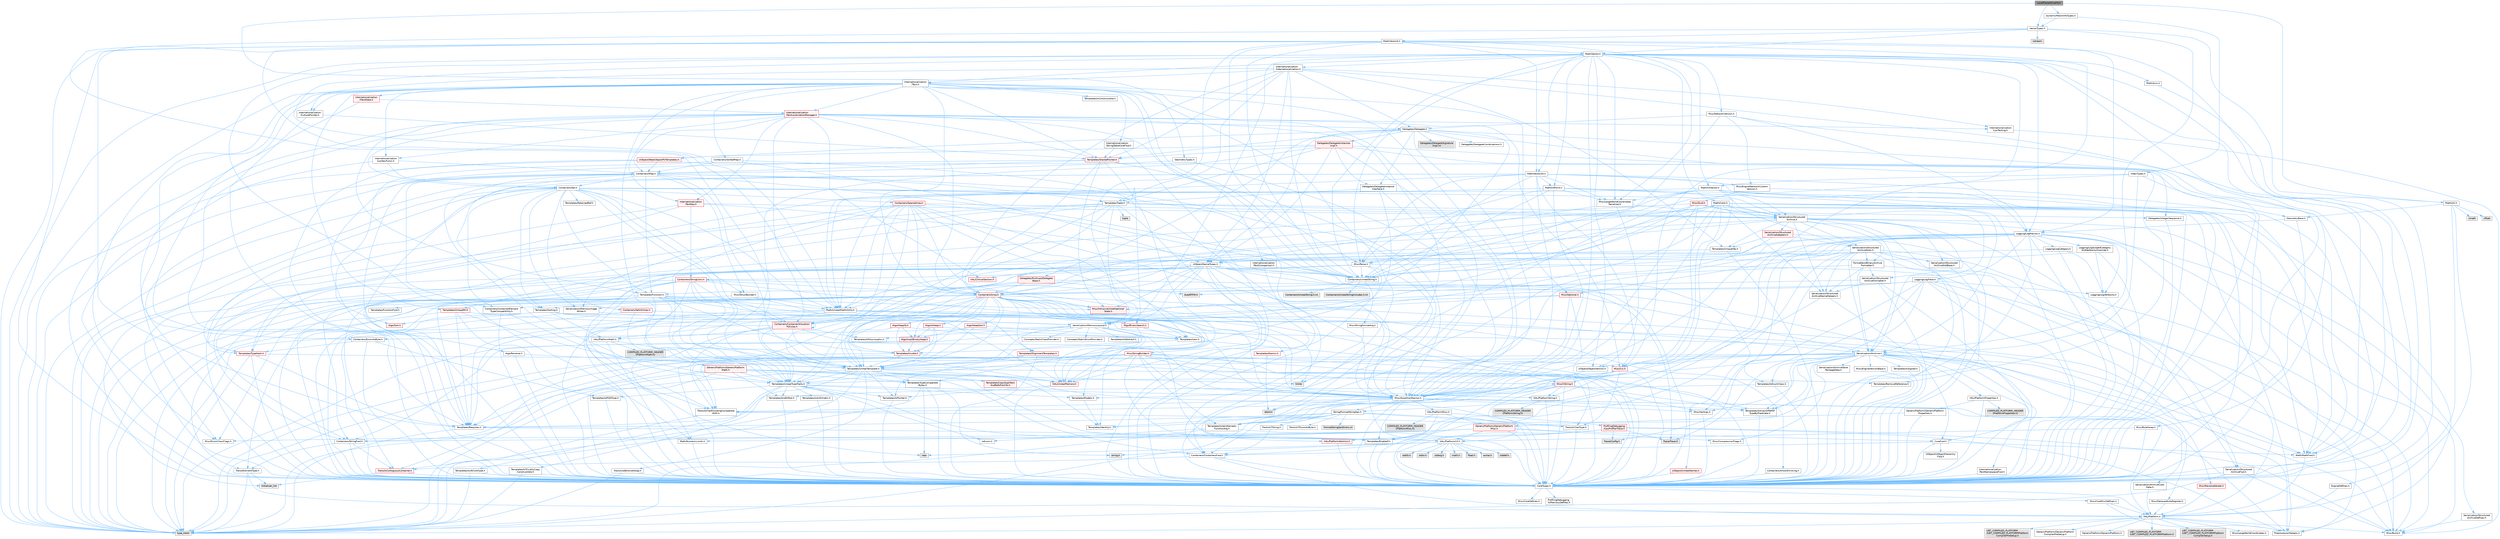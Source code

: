 digraph "LocalPlanarSimplify.h"
{
 // INTERACTIVE_SVG=YES
 // LATEX_PDF_SIZE
  bgcolor="transparent";
  edge [fontname=Helvetica,fontsize=10,labelfontname=Helvetica,labelfontsize=10];
  node [fontname=Helvetica,fontsize=10,shape=box,height=0.2,width=0.4];
  Node1 [id="Node000001",label="LocalPlanarSimplify.h",height=0.2,width=0.4,color="gray40", fillcolor="grey60", style="filled", fontcolor="black",tooltip=" "];
  Node1 -> Node2 [id="edge1_Node000001_Node000002",color="steelblue1",style="solid",tooltip=" "];
  Node2 [id="Node000002",label="MathUtil.h",height=0.2,width=0.4,color="grey40", fillcolor="white", style="filled",URL="$d4/d5b/MathUtil_8h.html",tooltip=" "];
  Node2 -> Node3 [id="edge2_Node000002_Node000003",color="steelblue1",style="solid",tooltip=" "];
  Node3 [id="Node000003",label="GeometryBase.h",height=0.2,width=0.4,color="grey40", fillcolor="white", style="filled",URL="$d5/d5e/GeometryBase_8h.html",tooltip=" "];
  Node3 -> Node4 [id="edge3_Node000003_Node000004",color="steelblue1",style="solid",tooltip=" "];
  Node4 [id="Node000004",label="CoreTypes.h",height=0.2,width=0.4,color="grey40", fillcolor="white", style="filled",URL="$dc/dec/CoreTypes_8h.html",tooltip=" "];
  Node4 -> Node5 [id="edge4_Node000004_Node000005",color="steelblue1",style="solid",tooltip=" "];
  Node5 [id="Node000005",label="HAL/Platform.h",height=0.2,width=0.4,color="grey40", fillcolor="white", style="filled",URL="$d9/dd0/Platform_8h.html",tooltip=" "];
  Node5 -> Node6 [id="edge5_Node000005_Node000006",color="steelblue1",style="solid",tooltip=" "];
  Node6 [id="Node000006",label="Misc/Build.h",height=0.2,width=0.4,color="grey40", fillcolor="white", style="filled",URL="$d3/dbb/Build_8h.html",tooltip=" "];
  Node5 -> Node7 [id="edge6_Node000005_Node000007",color="steelblue1",style="solid",tooltip=" "];
  Node7 [id="Node000007",label="Misc/LargeWorldCoordinates.h",height=0.2,width=0.4,color="grey40", fillcolor="white", style="filled",URL="$d2/dcb/LargeWorldCoordinates_8h.html",tooltip=" "];
  Node5 -> Node8 [id="edge7_Node000005_Node000008",color="steelblue1",style="solid",tooltip=" "];
  Node8 [id="Node000008",label="type_traits",height=0.2,width=0.4,color="grey60", fillcolor="#E0E0E0", style="filled",tooltip=" "];
  Node5 -> Node9 [id="edge8_Node000005_Node000009",color="steelblue1",style="solid",tooltip=" "];
  Node9 [id="Node000009",label="PreprocessorHelpers.h",height=0.2,width=0.4,color="grey40", fillcolor="white", style="filled",URL="$db/ddb/PreprocessorHelpers_8h.html",tooltip=" "];
  Node5 -> Node10 [id="edge9_Node000005_Node000010",color="steelblue1",style="solid",tooltip=" "];
  Node10 [id="Node000010",label="UBT_COMPILED_PLATFORM\l/UBT_COMPILED_PLATFORMPlatform\lCompilerPreSetup.h",height=0.2,width=0.4,color="grey60", fillcolor="#E0E0E0", style="filled",tooltip=" "];
  Node5 -> Node11 [id="edge10_Node000005_Node000011",color="steelblue1",style="solid",tooltip=" "];
  Node11 [id="Node000011",label="GenericPlatform/GenericPlatform\lCompilerPreSetup.h",height=0.2,width=0.4,color="grey40", fillcolor="white", style="filled",URL="$d9/dc8/GenericPlatformCompilerPreSetup_8h.html",tooltip=" "];
  Node5 -> Node12 [id="edge11_Node000005_Node000012",color="steelblue1",style="solid",tooltip=" "];
  Node12 [id="Node000012",label="GenericPlatform/GenericPlatform.h",height=0.2,width=0.4,color="grey40", fillcolor="white", style="filled",URL="$d6/d84/GenericPlatform_8h.html",tooltip=" "];
  Node5 -> Node13 [id="edge12_Node000005_Node000013",color="steelblue1",style="solid",tooltip=" "];
  Node13 [id="Node000013",label="UBT_COMPILED_PLATFORM\l/UBT_COMPILED_PLATFORMPlatform.h",height=0.2,width=0.4,color="grey60", fillcolor="#E0E0E0", style="filled",tooltip=" "];
  Node5 -> Node14 [id="edge13_Node000005_Node000014",color="steelblue1",style="solid",tooltip=" "];
  Node14 [id="Node000014",label="UBT_COMPILED_PLATFORM\l/UBT_COMPILED_PLATFORMPlatform\lCompilerSetup.h",height=0.2,width=0.4,color="grey60", fillcolor="#E0E0E0", style="filled",tooltip=" "];
  Node4 -> Node15 [id="edge14_Node000004_Node000015",color="steelblue1",style="solid",tooltip=" "];
  Node15 [id="Node000015",label="ProfilingDebugging\l/UMemoryDefines.h",height=0.2,width=0.4,color="grey40", fillcolor="white", style="filled",URL="$d2/da2/UMemoryDefines_8h.html",tooltip=" "];
  Node4 -> Node16 [id="edge15_Node000004_Node000016",color="steelblue1",style="solid",tooltip=" "];
  Node16 [id="Node000016",label="Misc/CoreMiscDefines.h",height=0.2,width=0.4,color="grey40", fillcolor="white", style="filled",URL="$da/d38/CoreMiscDefines_8h.html",tooltip=" "];
  Node16 -> Node5 [id="edge16_Node000016_Node000005",color="steelblue1",style="solid",tooltip=" "];
  Node16 -> Node9 [id="edge17_Node000016_Node000009",color="steelblue1",style="solid",tooltip=" "];
  Node4 -> Node17 [id="edge18_Node000004_Node000017",color="steelblue1",style="solid",tooltip=" "];
  Node17 [id="Node000017",label="Misc/CoreDefines.h",height=0.2,width=0.4,color="grey40", fillcolor="white", style="filled",URL="$d3/dd2/CoreDefines_8h.html",tooltip=" "];
  Node3 -> Node18 [id="edge19_Node000003_Node000018",color="steelblue1",style="solid",tooltip=" "];
  Node18 [id="Node000018",label="Logging/LogMacros.h",height=0.2,width=0.4,color="grey40", fillcolor="white", style="filled",URL="$d0/d16/LogMacros_8h.html",tooltip=" "];
  Node18 -> Node19 [id="edge20_Node000018_Node000019",color="steelblue1",style="solid",tooltip=" "];
  Node19 [id="Node000019",label="Containers/UnrealString.h",height=0.2,width=0.4,color="grey40", fillcolor="white", style="filled",URL="$d5/dba/UnrealString_8h.html",tooltip=" "];
  Node19 -> Node20 [id="edge21_Node000019_Node000020",color="steelblue1",style="solid",tooltip=" "];
  Node20 [id="Node000020",label="Containers/UnrealStringIncludes.h.inl",height=0.2,width=0.4,color="grey60", fillcolor="#E0E0E0", style="filled",tooltip=" "];
  Node19 -> Node21 [id="edge22_Node000019_Node000021",color="steelblue1",style="solid",tooltip=" "];
  Node21 [id="Node000021",label="Containers/UnrealString.h.inl",height=0.2,width=0.4,color="grey60", fillcolor="#E0E0E0", style="filled",tooltip=" "];
  Node19 -> Node22 [id="edge23_Node000019_Node000022",color="steelblue1",style="solid",tooltip=" "];
  Node22 [id="Node000022",label="Misc/StringFormatArg.h",height=0.2,width=0.4,color="grey40", fillcolor="white", style="filled",URL="$d2/d16/StringFormatArg_8h.html",tooltip=" "];
  Node22 -> Node23 [id="edge24_Node000022_Node000023",color="steelblue1",style="solid",tooltip=" "];
  Node23 [id="Node000023",label="Containers/ContainersFwd.h",height=0.2,width=0.4,color="grey40", fillcolor="white", style="filled",URL="$d4/d0a/ContainersFwd_8h.html",tooltip=" "];
  Node23 -> Node5 [id="edge25_Node000023_Node000005",color="steelblue1",style="solid",tooltip=" "];
  Node23 -> Node4 [id="edge26_Node000023_Node000004",color="steelblue1",style="solid",tooltip=" "];
  Node23 -> Node24 [id="edge27_Node000023_Node000024",color="steelblue1",style="solid",tooltip=" "];
  Node24 [id="Node000024",label="Traits/IsContiguousContainer.h",height=0.2,width=0.4,color="red", fillcolor="#FFF0F0", style="filled",URL="$d5/d3c/IsContiguousContainer_8h.html",tooltip=" "];
  Node24 -> Node4 [id="edge28_Node000024_Node000004",color="steelblue1",style="solid",tooltip=" "];
  Node24 -> Node26 [id="edge29_Node000024_Node000026",color="steelblue1",style="solid",tooltip=" "];
  Node26 [id="Node000026",label="initializer_list",height=0.2,width=0.4,color="grey60", fillcolor="#E0E0E0", style="filled",tooltip=" "];
  Node18 -> Node4 [id="edge30_Node000018_Node000004",color="steelblue1",style="solid",tooltip=" "];
  Node18 -> Node9 [id="edge31_Node000018_Node000009",color="steelblue1",style="solid",tooltip=" "];
  Node18 -> Node27 [id="edge32_Node000018_Node000027",color="steelblue1",style="solid",tooltip=" "];
  Node27 [id="Node000027",label="Logging/LogCategory.h",height=0.2,width=0.4,color="grey40", fillcolor="white", style="filled",URL="$d9/d36/LogCategory_8h.html",tooltip=" "];
  Node27 -> Node4 [id="edge33_Node000027_Node000004",color="steelblue1",style="solid",tooltip=" "];
  Node27 -> Node28 [id="edge34_Node000027_Node000028",color="steelblue1",style="solid",tooltip=" "];
  Node28 [id="Node000028",label="Logging/LogVerbosity.h",height=0.2,width=0.4,color="grey40", fillcolor="white", style="filled",URL="$d2/d8f/LogVerbosity_8h.html",tooltip=" "];
  Node28 -> Node4 [id="edge35_Node000028_Node000004",color="steelblue1",style="solid",tooltip=" "];
  Node27 -> Node29 [id="edge36_Node000027_Node000029",color="steelblue1",style="solid",tooltip=" "];
  Node29 [id="Node000029",label="UObject/NameTypes.h",height=0.2,width=0.4,color="grey40", fillcolor="white", style="filled",URL="$d6/d35/NameTypes_8h.html",tooltip=" "];
  Node29 -> Node4 [id="edge37_Node000029_Node000004",color="steelblue1",style="solid",tooltip=" "];
  Node29 -> Node30 [id="edge38_Node000029_Node000030",color="steelblue1",style="solid",tooltip=" "];
  Node30 [id="Node000030",label="Misc/AssertionMacros.h",height=0.2,width=0.4,color="grey40", fillcolor="white", style="filled",URL="$d0/dfa/AssertionMacros_8h.html",tooltip=" "];
  Node30 -> Node4 [id="edge39_Node000030_Node000004",color="steelblue1",style="solid",tooltip=" "];
  Node30 -> Node5 [id="edge40_Node000030_Node000005",color="steelblue1",style="solid",tooltip=" "];
  Node30 -> Node31 [id="edge41_Node000030_Node000031",color="steelblue1",style="solid",tooltip=" "];
  Node31 [id="Node000031",label="HAL/PlatformMisc.h",height=0.2,width=0.4,color="grey40", fillcolor="white", style="filled",URL="$d0/df5/PlatformMisc_8h.html",tooltip=" "];
  Node31 -> Node4 [id="edge42_Node000031_Node000004",color="steelblue1",style="solid",tooltip=" "];
  Node31 -> Node32 [id="edge43_Node000031_Node000032",color="steelblue1",style="solid",tooltip=" "];
  Node32 [id="Node000032",label="GenericPlatform/GenericPlatform\lMisc.h",height=0.2,width=0.4,color="red", fillcolor="#FFF0F0", style="filled",URL="$db/d9a/GenericPlatformMisc_8h.html",tooltip=" "];
  Node32 -> Node33 [id="edge44_Node000032_Node000033",color="steelblue1",style="solid",tooltip=" "];
  Node33 [id="Node000033",label="Containers/StringFwd.h",height=0.2,width=0.4,color="grey40", fillcolor="white", style="filled",URL="$df/d37/StringFwd_8h.html",tooltip=" "];
  Node33 -> Node4 [id="edge45_Node000033_Node000004",color="steelblue1",style="solid",tooltip=" "];
  Node33 -> Node34 [id="edge46_Node000033_Node000034",color="steelblue1",style="solid",tooltip=" "];
  Node34 [id="Node000034",label="Traits/ElementType.h",height=0.2,width=0.4,color="grey40", fillcolor="white", style="filled",URL="$d5/d4f/ElementType_8h.html",tooltip=" "];
  Node34 -> Node5 [id="edge47_Node000034_Node000005",color="steelblue1",style="solid",tooltip=" "];
  Node34 -> Node26 [id="edge48_Node000034_Node000026",color="steelblue1",style="solid",tooltip=" "];
  Node34 -> Node8 [id="edge49_Node000034_Node000008",color="steelblue1",style="solid",tooltip=" "];
  Node33 -> Node24 [id="edge50_Node000033_Node000024",color="steelblue1",style="solid",tooltip=" "];
  Node32 -> Node35 [id="edge51_Node000032_Node000035",color="steelblue1",style="solid",tooltip=" "];
  Node35 [id="Node000035",label="CoreFwd.h",height=0.2,width=0.4,color="grey40", fillcolor="white", style="filled",URL="$d1/d1e/CoreFwd_8h.html",tooltip=" "];
  Node35 -> Node4 [id="edge52_Node000035_Node000004",color="steelblue1",style="solid",tooltip=" "];
  Node35 -> Node23 [id="edge53_Node000035_Node000023",color="steelblue1",style="solid",tooltip=" "];
  Node35 -> Node36 [id="edge54_Node000035_Node000036",color="steelblue1",style="solid",tooltip=" "];
  Node36 [id="Node000036",label="Math/MathFwd.h",height=0.2,width=0.4,color="grey40", fillcolor="white", style="filled",URL="$d2/d10/MathFwd_8h.html",tooltip=" "];
  Node36 -> Node5 [id="edge55_Node000036_Node000005",color="steelblue1",style="solid",tooltip=" "];
  Node35 -> Node37 [id="edge56_Node000035_Node000037",color="steelblue1",style="solid",tooltip=" "];
  Node37 [id="Node000037",label="UObject/UObjectHierarchy\lFwd.h",height=0.2,width=0.4,color="grey40", fillcolor="white", style="filled",URL="$d3/d13/UObjectHierarchyFwd_8h.html",tooltip=" "];
  Node32 -> Node4 [id="edge57_Node000032_Node000004",color="steelblue1",style="solid",tooltip=" "];
  Node32 -> Node39 [id="edge58_Node000032_Node000039",color="steelblue1",style="solid",tooltip=" "];
  Node39 [id="Node000039",label="HAL/PlatformCrt.h",height=0.2,width=0.4,color="grey40", fillcolor="white", style="filled",URL="$d8/d75/PlatformCrt_8h.html",tooltip=" "];
  Node39 -> Node40 [id="edge59_Node000039_Node000040",color="steelblue1",style="solid",tooltip=" "];
  Node40 [id="Node000040",label="new",height=0.2,width=0.4,color="grey60", fillcolor="#E0E0E0", style="filled",tooltip=" "];
  Node39 -> Node41 [id="edge60_Node000039_Node000041",color="steelblue1",style="solid",tooltip=" "];
  Node41 [id="Node000041",label="wchar.h",height=0.2,width=0.4,color="grey60", fillcolor="#E0E0E0", style="filled",tooltip=" "];
  Node39 -> Node42 [id="edge61_Node000039_Node000042",color="steelblue1",style="solid",tooltip=" "];
  Node42 [id="Node000042",label="stddef.h",height=0.2,width=0.4,color="grey60", fillcolor="#E0E0E0", style="filled",tooltip=" "];
  Node39 -> Node43 [id="edge62_Node000039_Node000043",color="steelblue1",style="solid",tooltip=" "];
  Node43 [id="Node000043",label="stdlib.h",height=0.2,width=0.4,color="grey60", fillcolor="#E0E0E0", style="filled",tooltip=" "];
  Node39 -> Node44 [id="edge63_Node000039_Node000044",color="steelblue1",style="solid",tooltip=" "];
  Node44 [id="Node000044",label="stdio.h",height=0.2,width=0.4,color="grey60", fillcolor="#E0E0E0", style="filled",tooltip=" "];
  Node39 -> Node45 [id="edge64_Node000039_Node000045",color="steelblue1",style="solid",tooltip=" "];
  Node45 [id="Node000045",label="stdarg.h",height=0.2,width=0.4,color="grey60", fillcolor="#E0E0E0", style="filled",tooltip=" "];
  Node39 -> Node46 [id="edge65_Node000039_Node000046",color="steelblue1",style="solid",tooltip=" "];
  Node46 [id="Node000046",label="math.h",height=0.2,width=0.4,color="grey60", fillcolor="#E0E0E0", style="filled",tooltip=" "];
  Node39 -> Node47 [id="edge66_Node000039_Node000047",color="steelblue1",style="solid",tooltip=" "];
  Node47 [id="Node000047",label="float.h",height=0.2,width=0.4,color="grey60", fillcolor="#E0E0E0", style="filled",tooltip=" "];
  Node39 -> Node48 [id="edge67_Node000039_Node000048",color="steelblue1",style="solid",tooltip=" "];
  Node48 [id="Node000048",label="string.h",height=0.2,width=0.4,color="grey60", fillcolor="#E0E0E0", style="filled",tooltip=" "];
  Node32 -> Node49 [id="edge68_Node000032_Node000049",color="steelblue1",style="solid",tooltip=" "];
  Node49 [id="Node000049",label="Math/NumericLimits.h",height=0.2,width=0.4,color="grey40", fillcolor="white", style="filled",URL="$df/d1b/NumericLimits_8h.html",tooltip=" "];
  Node49 -> Node4 [id="edge69_Node000049_Node000004",color="steelblue1",style="solid",tooltip=" "];
  Node32 -> Node50 [id="edge70_Node000032_Node000050",color="steelblue1",style="solid",tooltip=" "];
  Node50 [id="Node000050",label="Misc/CompressionFlags.h",height=0.2,width=0.4,color="grey40", fillcolor="white", style="filled",URL="$d9/d76/CompressionFlags_8h.html",tooltip=" "];
  Node32 -> Node51 [id="edge71_Node000032_Node000051",color="steelblue1",style="solid",tooltip=" "];
  Node51 [id="Node000051",label="Misc/EnumClassFlags.h",height=0.2,width=0.4,color="grey40", fillcolor="white", style="filled",URL="$d8/de7/EnumClassFlags_8h.html",tooltip=" "];
  Node31 -> Node54 [id="edge72_Node000031_Node000054",color="steelblue1",style="solid",tooltip=" "];
  Node54 [id="Node000054",label="COMPILED_PLATFORM_HEADER\l(PlatformMisc.h)",height=0.2,width=0.4,color="grey60", fillcolor="#E0E0E0", style="filled",tooltip=" "];
  Node31 -> Node55 [id="edge73_Node000031_Node000055",color="steelblue1",style="solid",tooltip=" "];
  Node55 [id="Node000055",label="ProfilingDebugging\l/CpuProfilerTrace.h",height=0.2,width=0.4,color="red", fillcolor="#FFF0F0", style="filled",URL="$da/dcb/CpuProfilerTrace_8h.html",tooltip=" "];
  Node55 -> Node4 [id="edge74_Node000055_Node000004",color="steelblue1",style="solid",tooltip=" "];
  Node55 -> Node23 [id="edge75_Node000055_Node000023",color="steelblue1",style="solid",tooltip=" "];
  Node55 -> Node56 [id="edge76_Node000055_Node000056",color="steelblue1",style="solid",tooltip=" "];
  Node56 [id="Node000056",label="HAL/PlatformAtomics.h",height=0.2,width=0.4,color="red", fillcolor="#FFF0F0", style="filled",URL="$d3/d36/PlatformAtomics_8h.html",tooltip=" "];
  Node56 -> Node4 [id="edge77_Node000056_Node000004",color="steelblue1",style="solid",tooltip=" "];
  Node55 -> Node9 [id="edge78_Node000055_Node000009",color="steelblue1",style="solid",tooltip=" "];
  Node55 -> Node6 [id="edge79_Node000055_Node000006",color="steelblue1",style="solid",tooltip=" "];
  Node55 -> Node59 [id="edge80_Node000055_Node000059",color="steelblue1",style="solid",tooltip=" "];
  Node59 [id="Node000059",label="Trace/Config.h",height=0.2,width=0.4,color="grey60", fillcolor="#E0E0E0", style="filled",tooltip=" "];
  Node55 -> Node62 [id="edge81_Node000055_Node000062",color="steelblue1",style="solid",tooltip=" "];
  Node62 [id="Node000062",label="Trace/Trace.h",height=0.2,width=0.4,color="grey60", fillcolor="#E0E0E0", style="filled",tooltip=" "];
  Node30 -> Node9 [id="edge82_Node000030_Node000009",color="steelblue1",style="solid",tooltip=" "];
  Node30 -> Node63 [id="edge83_Node000030_Node000063",color="steelblue1",style="solid",tooltip=" "];
  Node63 [id="Node000063",label="Templates/EnableIf.h",height=0.2,width=0.4,color="grey40", fillcolor="white", style="filled",URL="$d7/d60/EnableIf_8h.html",tooltip=" "];
  Node63 -> Node4 [id="edge84_Node000063_Node000004",color="steelblue1",style="solid",tooltip=" "];
  Node30 -> Node64 [id="edge85_Node000030_Node000064",color="steelblue1",style="solid",tooltip=" "];
  Node64 [id="Node000064",label="Templates/IsArrayOrRefOf\lTypeByPredicate.h",height=0.2,width=0.4,color="grey40", fillcolor="white", style="filled",URL="$d6/da1/IsArrayOrRefOfTypeByPredicate_8h.html",tooltip=" "];
  Node64 -> Node4 [id="edge86_Node000064_Node000004",color="steelblue1",style="solid",tooltip=" "];
  Node30 -> Node65 [id="edge87_Node000030_Node000065",color="steelblue1",style="solid",tooltip=" "];
  Node65 [id="Node000065",label="Templates/IsValidVariadic\lFunctionArg.h",height=0.2,width=0.4,color="grey40", fillcolor="white", style="filled",URL="$d0/dc8/IsValidVariadicFunctionArg_8h.html",tooltip=" "];
  Node65 -> Node4 [id="edge88_Node000065_Node000004",color="steelblue1",style="solid",tooltip=" "];
  Node65 -> Node66 [id="edge89_Node000065_Node000066",color="steelblue1",style="solid",tooltip=" "];
  Node66 [id="Node000066",label="IsEnum.h",height=0.2,width=0.4,color="grey40", fillcolor="white", style="filled",URL="$d4/de5/IsEnum_8h.html",tooltip=" "];
  Node65 -> Node8 [id="edge90_Node000065_Node000008",color="steelblue1",style="solid",tooltip=" "];
  Node30 -> Node67 [id="edge91_Node000030_Node000067",color="steelblue1",style="solid",tooltip=" "];
  Node67 [id="Node000067",label="Traits/IsCharEncodingCompatible\lWith.h",height=0.2,width=0.4,color="grey40", fillcolor="white", style="filled",URL="$df/dd1/IsCharEncodingCompatibleWith_8h.html",tooltip=" "];
  Node67 -> Node8 [id="edge92_Node000067_Node000008",color="steelblue1",style="solid",tooltip=" "];
  Node67 -> Node68 [id="edge93_Node000067_Node000068",color="steelblue1",style="solid",tooltip=" "];
  Node68 [id="Node000068",label="Traits/IsCharType.h",height=0.2,width=0.4,color="grey40", fillcolor="white", style="filled",URL="$db/d51/IsCharType_8h.html",tooltip=" "];
  Node68 -> Node4 [id="edge94_Node000068_Node000004",color="steelblue1",style="solid",tooltip=" "];
  Node30 -> Node69 [id="edge95_Node000030_Node000069",color="steelblue1",style="solid",tooltip=" "];
  Node69 [id="Node000069",label="Misc/VarArgs.h",height=0.2,width=0.4,color="grey40", fillcolor="white", style="filled",URL="$d5/d6f/VarArgs_8h.html",tooltip=" "];
  Node69 -> Node4 [id="edge96_Node000069_Node000004",color="steelblue1",style="solid",tooltip=" "];
  Node30 -> Node70 [id="edge97_Node000030_Node000070",color="steelblue1",style="solid",tooltip=" "];
  Node70 [id="Node000070",label="String/FormatStringSan.h",height=0.2,width=0.4,color="grey40", fillcolor="white", style="filled",URL="$d3/d8b/FormatStringSan_8h.html",tooltip=" "];
  Node70 -> Node8 [id="edge98_Node000070_Node000008",color="steelblue1",style="solid",tooltip=" "];
  Node70 -> Node4 [id="edge99_Node000070_Node000004",color="steelblue1",style="solid",tooltip=" "];
  Node70 -> Node71 [id="edge100_Node000070_Node000071",color="steelblue1",style="solid",tooltip=" "];
  Node71 [id="Node000071",label="Templates/Requires.h",height=0.2,width=0.4,color="grey40", fillcolor="white", style="filled",URL="$dc/d96/Requires_8h.html",tooltip=" "];
  Node71 -> Node63 [id="edge101_Node000071_Node000063",color="steelblue1",style="solid",tooltip=" "];
  Node71 -> Node8 [id="edge102_Node000071_Node000008",color="steelblue1",style="solid",tooltip=" "];
  Node70 -> Node72 [id="edge103_Node000070_Node000072",color="steelblue1",style="solid",tooltip=" "];
  Node72 [id="Node000072",label="Templates/Identity.h",height=0.2,width=0.4,color="grey40", fillcolor="white", style="filled",URL="$d0/dd5/Identity_8h.html",tooltip=" "];
  Node70 -> Node65 [id="edge104_Node000070_Node000065",color="steelblue1",style="solid",tooltip=" "];
  Node70 -> Node68 [id="edge105_Node000070_Node000068",color="steelblue1",style="solid",tooltip=" "];
  Node70 -> Node73 [id="edge106_Node000070_Node000073",color="steelblue1",style="solid",tooltip=" "];
  Node73 [id="Node000073",label="Traits/IsTEnumAsByte.h",height=0.2,width=0.4,color="grey40", fillcolor="white", style="filled",URL="$d1/de6/IsTEnumAsByte_8h.html",tooltip=" "];
  Node70 -> Node74 [id="edge107_Node000070_Node000074",color="steelblue1",style="solid",tooltip=" "];
  Node74 [id="Node000074",label="Traits/IsTString.h",height=0.2,width=0.4,color="grey40", fillcolor="white", style="filled",URL="$d0/df8/IsTString_8h.html",tooltip=" "];
  Node74 -> Node23 [id="edge108_Node000074_Node000023",color="steelblue1",style="solid",tooltip=" "];
  Node70 -> Node23 [id="edge109_Node000070_Node000023",color="steelblue1",style="solid",tooltip=" "];
  Node70 -> Node75 [id="edge110_Node000070_Node000075",color="steelblue1",style="solid",tooltip=" "];
  Node75 [id="Node000075",label="FormatStringSanErrors.inl",height=0.2,width=0.4,color="grey60", fillcolor="#E0E0E0", style="filled",tooltip=" "];
  Node30 -> Node76 [id="edge111_Node000030_Node000076",color="steelblue1",style="solid",tooltip=" "];
  Node76 [id="Node000076",label="atomic",height=0.2,width=0.4,color="grey60", fillcolor="#E0E0E0", style="filled",tooltip=" "];
  Node29 -> Node77 [id="edge112_Node000029_Node000077",color="steelblue1",style="solid",tooltip=" "];
  Node77 [id="Node000077",label="HAL/UnrealMemory.h",height=0.2,width=0.4,color="red", fillcolor="#FFF0F0", style="filled",URL="$d9/d96/UnrealMemory_8h.html",tooltip=" "];
  Node77 -> Node4 [id="edge113_Node000077_Node000004",color="steelblue1",style="solid",tooltip=" "];
  Node77 -> Node96 [id="edge114_Node000077_Node000096",color="steelblue1",style="solid",tooltip=" "];
  Node96 [id="Node000096",label="Templates/IsPointer.h",height=0.2,width=0.4,color="grey40", fillcolor="white", style="filled",URL="$d7/d05/IsPointer_8h.html",tooltip=" "];
  Node96 -> Node4 [id="edge115_Node000096_Node000004",color="steelblue1",style="solid",tooltip=" "];
  Node29 -> Node97 [id="edge116_Node000029_Node000097",color="steelblue1",style="solid",tooltip=" "];
  Node97 [id="Node000097",label="Templates/UnrealTypeTraits.h",height=0.2,width=0.4,color="grey40", fillcolor="white", style="filled",URL="$d2/d2d/UnrealTypeTraits_8h.html",tooltip=" "];
  Node97 -> Node4 [id="edge117_Node000097_Node000004",color="steelblue1",style="solid",tooltip=" "];
  Node97 -> Node96 [id="edge118_Node000097_Node000096",color="steelblue1",style="solid",tooltip=" "];
  Node97 -> Node30 [id="edge119_Node000097_Node000030",color="steelblue1",style="solid",tooltip=" "];
  Node97 -> Node89 [id="edge120_Node000097_Node000089",color="steelblue1",style="solid",tooltip=" "];
  Node89 [id="Node000089",label="Templates/AndOrNot.h",height=0.2,width=0.4,color="grey40", fillcolor="white", style="filled",URL="$db/d0a/AndOrNot_8h.html",tooltip=" "];
  Node89 -> Node4 [id="edge121_Node000089_Node000004",color="steelblue1",style="solid",tooltip=" "];
  Node97 -> Node63 [id="edge122_Node000097_Node000063",color="steelblue1",style="solid",tooltip=" "];
  Node97 -> Node98 [id="edge123_Node000097_Node000098",color="steelblue1",style="solid",tooltip=" "];
  Node98 [id="Node000098",label="Templates/IsArithmetic.h",height=0.2,width=0.4,color="grey40", fillcolor="white", style="filled",URL="$d2/d5d/IsArithmetic_8h.html",tooltip=" "];
  Node98 -> Node4 [id="edge124_Node000098_Node000004",color="steelblue1",style="solid",tooltip=" "];
  Node97 -> Node66 [id="edge125_Node000097_Node000066",color="steelblue1",style="solid",tooltip=" "];
  Node97 -> Node99 [id="edge126_Node000097_Node000099",color="steelblue1",style="solid",tooltip=" "];
  Node99 [id="Node000099",label="Templates/Models.h",height=0.2,width=0.4,color="grey40", fillcolor="white", style="filled",URL="$d3/d0c/Models_8h.html",tooltip=" "];
  Node99 -> Node72 [id="edge127_Node000099_Node000072",color="steelblue1",style="solid",tooltip=" "];
  Node97 -> Node100 [id="edge128_Node000097_Node000100",color="steelblue1",style="solid",tooltip=" "];
  Node100 [id="Node000100",label="Templates/IsPODType.h",height=0.2,width=0.4,color="grey40", fillcolor="white", style="filled",URL="$d7/db1/IsPODType_8h.html",tooltip=" "];
  Node100 -> Node4 [id="edge129_Node000100_Node000004",color="steelblue1",style="solid",tooltip=" "];
  Node97 -> Node101 [id="edge130_Node000097_Node000101",color="steelblue1",style="solid",tooltip=" "];
  Node101 [id="Node000101",label="Templates/IsUECoreType.h",height=0.2,width=0.4,color="grey40", fillcolor="white", style="filled",URL="$d1/db8/IsUECoreType_8h.html",tooltip=" "];
  Node101 -> Node4 [id="edge131_Node000101_Node000004",color="steelblue1",style="solid",tooltip=" "];
  Node101 -> Node8 [id="edge132_Node000101_Node000008",color="steelblue1",style="solid",tooltip=" "];
  Node97 -> Node90 [id="edge133_Node000097_Node000090",color="steelblue1",style="solid",tooltip=" "];
  Node90 [id="Node000090",label="Templates/IsTriviallyCopy\lConstructible.h",height=0.2,width=0.4,color="grey40", fillcolor="white", style="filled",URL="$d3/d78/IsTriviallyCopyConstructible_8h.html",tooltip=" "];
  Node90 -> Node4 [id="edge134_Node000090_Node000004",color="steelblue1",style="solid",tooltip=" "];
  Node90 -> Node8 [id="edge135_Node000090_Node000008",color="steelblue1",style="solid",tooltip=" "];
  Node29 -> Node102 [id="edge136_Node000029_Node000102",color="steelblue1",style="solid",tooltip=" "];
  Node102 [id="Node000102",label="Templates/UnrealTemplate.h",height=0.2,width=0.4,color="grey40", fillcolor="white", style="filled",URL="$d4/d24/UnrealTemplate_8h.html",tooltip=" "];
  Node102 -> Node4 [id="edge137_Node000102_Node000004",color="steelblue1",style="solid",tooltip=" "];
  Node102 -> Node96 [id="edge138_Node000102_Node000096",color="steelblue1",style="solid",tooltip=" "];
  Node102 -> Node77 [id="edge139_Node000102_Node000077",color="steelblue1",style="solid",tooltip=" "];
  Node102 -> Node103 [id="edge140_Node000102_Node000103",color="steelblue1",style="solid",tooltip=" "];
  Node103 [id="Node000103",label="Templates/CopyQualifiers\lAndRefsFromTo.h",height=0.2,width=0.4,color="red", fillcolor="#FFF0F0", style="filled",URL="$d3/db3/CopyQualifiersAndRefsFromTo_8h.html",tooltip=" "];
  Node102 -> Node97 [id="edge141_Node000102_Node000097",color="steelblue1",style="solid",tooltip=" "];
  Node102 -> Node105 [id="edge142_Node000102_Node000105",color="steelblue1",style="solid",tooltip=" "];
  Node105 [id="Node000105",label="Templates/RemoveReference.h",height=0.2,width=0.4,color="grey40", fillcolor="white", style="filled",URL="$da/dbe/RemoveReference_8h.html",tooltip=" "];
  Node105 -> Node4 [id="edge143_Node000105_Node000004",color="steelblue1",style="solid",tooltip=" "];
  Node102 -> Node71 [id="edge144_Node000102_Node000071",color="steelblue1",style="solid",tooltip=" "];
  Node102 -> Node106 [id="edge145_Node000102_Node000106",color="steelblue1",style="solid",tooltip=" "];
  Node106 [id="Node000106",label="Templates/TypeCompatible\lBytes.h",height=0.2,width=0.4,color="grey40", fillcolor="white", style="filled",URL="$df/d0a/TypeCompatibleBytes_8h.html",tooltip=" "];
  Node106 -> Node4 [id="edge146_Node000106_Node000004",color="steelblue1",style="solid",tooltip=" "];
  Node106 -> Node48 [id="edge147_Node000106_Node000048",color="steelblue1",style="solid",tooltip=" "];
  Node106 -> Node40 [id="edge148_Node000106_Node000040",color="steelblue1",style="solid",tooltip=" "];
  Node106 -> Node8 [id="edge149_Node000106_Node000008",color="steelblue1",style="solid",tooltip=" "];
  Node102 -> Node72 [id="edge150_Node000102_Node000072",color="steelblue1",style="solid",tooltip=" "];
  Node102 -> Node24 [id="edge151_Node000102_Node000024",color="steelblue1",style="solid",tooltip=" "];
  Node102 -> Node107 [id="edge152_Node000102_Node000107",color="steelblue1",style="solid",tooltip=" "];
  Node107 [id="Node000107",label="Traits/UseBitwiseSwap.h",height=0.2,width=0.4,color="grey40", fillcolor="white", style="filled",URL="$db/df3/UseBitwiseSwap_8h.html",tooltip=" "];
  Node107 -> Node4 [id="edge153_Node000107_Node000004",color="steelblue1",style="solid",tooltip=" "];
  Node107 -> Node8 [id="edge154_Node000107_Node000008",color="steelblue1",style="solid",tooltip=" "];
  Node102 -> Node8 [id="edge155_Node000102_Node000008",color="steelblue1",style="solid",tooltip=" "];
  Node29 -> Node19 [id="edge156_Node000029_Node000019",color="steelblue1",style="solid",tooltip=" "];
  Node29 -> Node108 [id="edge157_Node000029_Node000108",color="steelblue1",style="solid",tooltip=" "];
  Node108 [id="Node000108",label="HAL/CriticalSection.h",height=0.2,width=0.4,color="red", fillcolor="#FFF0F0", style="filled",URL="$d6/d90/CriticalSection_8h.html",tooltip=" "];
  Node29 -> Node111 [id="edge158_Node000029_Node000111",color="steelblue1",style="solid",tooltip=" "];
  Node111 [id="Node000111",label="Containers/StringConv.h",height=0.2,width=0.4,color="red", fillcolor="#FFF0F0", style="filled",URL="$d3/ddf/StringConv_8h.html",tooltip=" "];
  Node111 -> Node4 [id="edge159_Node000111_Node000004",color="steelblue1",style="solid",tooltip=" "];
  Node111 -> Node30 [id="edge160_Node000111_Node000030",color="steelblue1",style="solid",tooltip=" "];
  Node111 -> Node112 [id="edge161_Node000111_Node000112",color="steelblue1",style="solid",tooltip=" "];
  Node112 [id="Node000112",label="Containers/ContainerAllocation\lPolicies.h",height=0.2,width=0.4,color="red", fillcolor="#FFF0F0", style="filled",URL="$d7/dff/ContainerAllocationPolicies_8h.html",tooltip=" "];
  Node112 -> Node4 [id="edge162_Node000112_Node000004",color="steelblue1",style="solid",tooltip=" "];
  Node112 -> Node112 [id="edge163_Node000112_Node000112",color="steelblue1",style="solid",tooltip=" "];
  Node112 -> Node114 [id="edge164_Node000112_Node000114",color="steelblue1",style="solid",tooltip=" "];
  Node114 [id="Node000114",label="HAL/PlatformMath.h",height=0.2,width=0.4,color="grey40", fillcolor="white", style="filled",URL="$dc/d53/PlatformMath_8h.html",tooltip=" "];
  Node114 -> Node4 [id="edge165_Node000114_Node000004",color="steelblue1",style="solid",tooltip=" "];
  Node114 -> Node115 [id="edge166_Node000114_Node000115",color="steelblue1",style="solid",tooltip=" "];
  Node115 [id="Node000115",label="GenericPlatform/GenericPlatform\lMath.h",height=0.2,width=0.4,color="red", fillcolor="#FFF0F0", style="filled",URL="$d5/d79/GenericPlatformMath_8h.html",tooltip=" "];
  Node115 -> Node4 [id="edge167_Node000115_Node000004",color="steelblue1",style="solid",tooltip=" "];
  Node115 -> Node23 [id="edge168_Node000115_Node000023",color="steelblue1",style="solid",tooltip=" "];
  Node115 -> Node39 [id="edge169_Node000115_Node000039",color="steelblue1",style="solid",tooltip=" "];
  Node115 -> Node89 [id="edge170_Node000115_Node000089",color="steelblue1",style="solid",tooltip=" "];
  Node115 -> Node97 [id="edge171_Node000115_Node000097",color="steelblue1",style="solid",tooltip=" "];
  Node115 -> Node71 [id="edge172_Node000115_Node000071",color="steelblue1",style="solid",tooltip=" "];
  Node115 -> Node106 [id="edge173_Node000115_Node000106",color="steelblue1",style="solid",tooltip=" "];
  Node115 -> Node120 [id="edge174_Node000115_Node000120",color="steelblue1",style="solid",tooltip=" "];
  Node120 [id="Node000120",label="limits",height=0.2,width=0.4,color="grey60", fillcolor="#E0E0E0", style="filled",tooltip=" "];
  Node115 -> Node8 [id="edge175_Node000115_Node000008",color="steelblue1",style="solid",tooltip=" "];
  Node114 -> Node121 [id="edge176_Node000114_Node000121",color="steelblue1",style="solid",tooltip=" "];
  Node121 [id="Node000121",label="COMPILED_PLATFORM_HEADER\l(PlatformMath.h)",height=0.2,width=0.4,color="grey60", fillcolor="#E0E0E0", style="filled",tooltip=" "];
  Node112 -> Node77 [id="edge177_Node000112_Node000077",color="steelblue1",style="solid",tooltip=" "];
  Node112 -> Node49 [id="edge178_Node000112_Node000049",color="steelblue1",style="solid",tooltip=" "];
  Node112 -> Node30 [id="edge179_Node000112_Node000030",color="steelblue1",style="solid",tooltip=" "];
  Node112 -> Node122 [id="edge180_Node000112_Node000122",color="steelblue1",style="solid",tooltip=" "];
  Node122 [id="Node000122",label="Templates/IsPolymorphic.h",height=0.2,width=0.4,color="grey40", fillcolor="white", style="filled",URL="$dc/d20/IsPolymorphic_8h.html",tooltip=" "];
  Node112 -> Node106 [id="edge181_Node000112_Node000106",color="steelblue1",style="solid",tooltip=" "];
  Node112 -> Node8 [id="edge182_Node000112_Node000008",color="steelblue1",style="solid",tooltip=" "];
  Node111 -> Node124 [id="edge183_Node000111_Node000124",color="steelblue1",style="solid",tooltip=" "];
  Node124 [id="Node000124",label="Containers/Array.h",height=0.2,width=0.4,color="red", fillcolor="#FFF0F0", style="filled",URL="$df/dd0/Array_8h.html",tooltip=" "];
  Node124 -> Node4 [id="edge184_Node000124_Node000004",color="steelblue1",style="solid",tooltip=" "];
  Node124 -> Node30 [id="edge185_Node000124_Node000030",color="steelblue1",style="solid",tooltip=" "];
  Node124 -> Node125 [id="edge186_Node000124_Node000125",color="steelblue1",style="solid",tooltip=" "];
  Node125 [id="Node000125",label="Misc/IntrusiveUnsetOptional\lState.h",height=0.2,width=0.4,color="red", fillcolor="#FFF0F0", style="filled",URL="$d2/d0a/IntrusiveUnsetOptionalState_8h.html",tooltip=" "];
  Node124 -> Node127 [id="edge187_Node000124_Node000127",color="steelblue1",style="solid",tooltip=" "];
  Node127 [id="Node000127",label="Misc/ReverseIterate.h",height=0.2,width=0.4,color="red", fillcolor="#FFF0F0", style="filled",URL="$db/de3/ReverseIterate_8h.html",tooltip=" "];
  Node127 -> Node5 [id="edge188_Node000127_Node000005",color="steelblue1",style="solid",tooltip=" "];
  Node124 -> Node77 [id="edge189_Node000124_Node000077",color="steelblue1",style="solid",tooltip=" "];
  Node124 -> Node97 [id="edge190_Node000124_Node000097",color="steelblue1",style="solid",tooltip=" "];
  Node124 -> Node102 [id="edge191_Node000124_Node000102",color="steelblue1",style="solid",tooltip=" "];
  Node124 -> Node129 [id="edge192_Node000124_Node000129",color="steelblue1",style="solid",tooltip=" "];
  Node129 [id="Node000129",label="Containers/AllowShrinking.h",height=0.2,width=0.4,color="grey40", fillcolor="white", style="filled",URL="$d7/d1a/AllowShrinking_8h.html",tooltip=" "];
  Node129 -> Node4 [id="edge193_Node000129_Node000004",color="steelblue1",style="solid",tooltip=" "];
  Node124 -> Node112 [id="edge194_Node000124_Node000112",color="steelblue1",style="solid",tooltip=" "];
  Node124 -> Node130 [id="edge195_Node000124_Node000130",color="steelblue1",style="solid",tooltip=" "];
  Node130 [id="Node000130",label="Containers/ContainerElement\lTypeCompatibility.h",height=0.2,width=0.4,color="grey40", fillcolor="white", style="filled",URL="$df/ddf/ContainerElementTypeCompatibility_8h.html",tooltip=" "];
  Node130 -> Node4 [id="edge196_Node000130_Node000004",color="steelblue1",style="solid",tooltip=" "];
  Node130 -> Node97 [id="edge197_Node000130_Node000097",color="steelblue1",style="solid",tooltip=" "];
  Node124 -> Node131 [id="edge198_Node000124_Node000131",color="steelblue1",style="solid",tooltip=" "];
  Node131 [id="Node000131",label="Serialization/Archive.h",height=0.2,width=0.4,color="grey40", fillcolor="white", style="filled",URL="$d7/d3b/Archive_8h.html",tooltip=" "];
  Node131 -> Node35 [id="edge199_Node000131_Node000035",color="steelblue1",style="solid",tooltip=" "];
  Node131 -> Node4 [id="edge200_Node000131_Node000004",color="steelblue1",style="solid",tooltip=" "];
  Node131 -> Node132 [id="edge201_Node000131_Node000132",color="steelblue1",style="solid",tooltip=" "];
  Node132 [id="Node000132",label="HAL/PlatformProperties.h",height=0.2,width=0.4,color="grey40", fillcolor="white", style="filled",URL="$d9/db0/PlatformProperties_8h.html",tooltip=" "];
  Node132 -> Node4 [id="edge202_Node000132_Node000004",color="steelblue1",style="solid",tooltip=" "];
  Node132 -> Node133 [id="edge203_Node000132_Node000133",color="steelblue1",style="solid",tooltip=" "];
  Node133 [id="Node000133",label="GenericPlatform/GenericPlatform\lProperties.h",height=0.2,width=0.4,color="grey40", fillcolor="white", style="filled",URL="$d2/dcd/GenericPlatformProperties_8h.html",tooltip=" "];
  Node133 -> Node4 [id="edge204_Node000133_Node000004",color="steelblue1",style="solid",tooltip=" "];
  Node133 -> Node32 [id="edge205_Node000133_Node000032",color="steelblue1",style="solid",tooltip=" "];
  Node132 -> Node134 [id="edge206_Node000132_Node000134",color="steelblue1",style="solid",tooltip=" "];
  Node134 [id="Node000134",label="COMPILED_PLATFORM_HEADER\l(PlatformProperties.h)",height=0.2,width=0.4,color="grey60", fillcolor="#E0E0E0", style="filled",tooltip=" "];
  Node131 -> Node135 [id="edge207_Node000131_Node000135",color="steelblue1",style="solid",tooltip=" "];
  Node135 [id="Node000135",label="Internationalization\l/TextNamespaceFwd.h",height=0.2,width=0.4,color="grey40", fillcolor="white", style="filled",URL="$d8/d97/TextNamespaceFwd_8h.html",tooltip=" "];
  Node135 -> Node4 [id="edge208_Node000135_Node000004",color="steelblue1",style="solid",tooltip=" "];
  Node131 -> Node36 [id="edge209_Node000131_Node000036",color="steelblue1",style="solid",tooltip=" "];
  Node131 -> Node30 [id="edge210_Node000131_Node000030",color="steelblue1",style="solid",tooltip=" "];
  Node131 -> Node6 [id="edge211_Node000131_Node000006",color="steelblue1",style="solid",tooltip=" "];
  Node131 -> Node50 [id="edge212_Node000131_Node000050",color="steelblue1",style="solid",tooltip=" "];
  Node131 -> Node136 [id="edge213_Node000131_Node000136",color="steelblue1",style="solid",tooltip=" "];
  Node136 [id="Node000136",label="Misc/EngineVersionBase.h",height=0.2,width=0.4,color="grey40", fillcolor="white", style="filled",URL="$d5/d2b/EngineVersionBase_8h.html",tooltip=" "];
  Node136 -> Node4 [id="edge214_Node000136_Node000004",color="steelblue1",style="solid",tooltip=" "];
  Node131 -> Node69 [id="edge215_Node000131_Node000069",color="steelblue1",style="solid",tooltip=" "];
  Node131 -> Node137 [id="edge216_Node000131_Node000137",color="steelblue1",style="solid",tooltip=" "];
  Node137 [id="Node000137",label="Serialization/ArchiveCook\lData.h",height=0.2,width=0.4,color="grey40", fillcolor="white", style="filled",URL="$dc/db6/ArchiveCookData_8h.html",tooltip=" "];
  Node137 -> Node5 [id="edge217_Node000137_Node000005",color="steelblue1",style="solid",tooltip=" "];
  Node131 -> Node138 [id="edge218_Node000131_Node000138",color="steelblue1",style="solid",tooltip=" "];
  Node138 [id="Node000138",label="Serialization/ArchiveSave\lPackageData.h",height=0.2,width=0.4,color="grey40", fillcolor="white", style="filled",URL="$d1/d37/ArchiveSavePackageData_8h.html",tooltip=" "];
  Node131 -> Node63 [id="edge219_Node000131_Node000063",color="steelblue1",style="solid",tooltip=" "];
  Node131 -> Node64 [id="edge220_Node000131_Node000064",color="steelblue1",style="solid",tooltip=" "];
  Node131 -> Node139 [id="edge221_Node000131_Node000139",color="steelblue1",style="solid",tooltip=" "];
  Node139 [id="Node000139",label="Templates/IsEnumClass.h",height=0.2,width=0.4,color="grey40", fillcolor="white", style="filled",URL="$d7/d15/IsEnumClass_8h.html",tooltip=" "];
  Node139 -> Node4 [id="edge222_Node000139_Node000004",color="steelblue1",style="solid",tooltip=" "];
  Node139 -> Node89 [id="edge223_Node000139_Node000089",color="steelblue1",style="solid",tooltip=" "];
  Node131 -> Node119 [id="edge224_Node000131_Node000119",color="steelblue1",style="solid",tooltip=" "];
  Node119 [id="Node000119",label="Templates/IsSigned.h",height=0.2,width=0.4,color="grey40", fillcolor="white", style="filled",URL="$d8/dd8/IsSigned_8h.html",tooltip=" "];
  Node119 -> Node4 [id="edge225_Node000119_Node000004",color="steelblue1",style="solid",tooltip=" "];
  Node131 -> Node65 [id="edge226_Node000131_Node000065",color="steelblue1",style="solid",tooltip=" "];
  Node131 -> Node102 [id="edge227_Node000131_Node000102",color="steelblue1",style="solid",tooltip=" "];
  Node131 -> Node67 [id="edge228_Node000131_Node000067",color="steelblue1",style="solid",tooltip=" "];
  Node131 -> Node140 [id="edge229_Node000131_Node000140",color="steelblue1",style="solid",tooltip=" "];
  Node140 [id="Node000140",label="UObject/ObjectVersion.h",height=0.2,width=0.4,color="grey40", fillcolor="white", style="filled",URL="$da/d63/ObjectVersion_8h.html",tooltip=" "];
  Node140 -> Node4 [id="edge230_Node000140_Node000004",color="steelblue1",style="solid",tooltip=" "];
  Node124 -> Node141 [id="edge231_Node000124_Node000141",color="steelblue1",style="solid",tooltip=" "];
  Node141 [id="Node000141",label="Serialization/MemoryImage\lWriter.h",height=0.2,width=0.4,color="grey40", fillcolor="white", style="filled",URL="$d0/d08/MemoryImageWriter_8h.html",tooltip=" "];
  Node141 -> Node4 [id="edge232_Node000141_Node000004",color="steelblue1",style="solid",tooltip=" "];
  Node141 -> Node142 [id="edge233_Node000141_Node000142",color="steelblue1",style="solid",tooltip=" "];
  Node142 [id="Node000142",label="Serialization/MemoryLayout.h",height=0.2,width=0.4,color="grey40", fillcolor="white", style="filled",URL="$d7/d66/MemoryLayout_8h.html",tooltip=" "];
  Node142 -> Node143 [id="edge234_Node000142_Node000143",color="steelblue1",style="solid",tooltip=" "];
  Node143 [id="Node000143",label="Concepts/StaticClassProvider.h",height=0.2,width=0.4,color="grey40", fillcolor="white", style="filled",URL="$dd/d83/StaticClassProvider_8h.html",tooltip=" "];
  Node142 -> Node144 [id="edge235_Node000142_Node000144",color="steelblue1",style="solid",tooltip=" "];
  Node144 [id="Node000144",label="Concepts/StaticStructProvider.h",height=0.2,width=0.4,color="grey40", fillcolor="white", style="filled",URL="$d5/d77/StaticStructProvider_8h.html",tooltip=" "];
  Node142 -> Node145 [id="edge236_Node000142_Node000145",color="steelblue1",style="solid",tooltip=" "];
  Node145 [id="Node000145",label="Containers/EnumAsByte.h",height=0.2,width=0.4,color="grey40", fillcolor="white", style="filled",URL="$d6/d9a/EnumAsByte_8h.html",tooltip=" "];
  Node145 -> Node4 [id="edge237_Node000145_Node000004",color="steelblue1",style="solid",tooltip=" "];
  Node145 -> Node100 [id="edge238_Node000145_Node000100",color="steelblue1",style="solid",tooltip=" "];
  Node145 -> Node146 [id="edge239_Node000145_Node000146",color="steelblue1",style="solid",tooltip=" "];
  Node146 [id="Node000146",label="Templates/TypeHash.h",height=0.2,width=0.4,color="red", fillcolor="#FFF0F0", style="filled",URL="$d1/d62/TypeHash_8h.html",tooltip=" "];
  Node146 -> Node4 [id="edge240_Node000146_Node000004",color="steelblue1",style="solid",tooltip=" "];
  Node146 -> Node71 [id="edge241_Node000146_Node000071",color="steelblue1",style="solid",tooltip=" "];
  Node146 -> Node147 [id="edge242_Node000146_Node000147",color="steelblue1",style="solid",tooltip=" "];
  Node147 [id="Node000147",label="Misc/Crc.h",height=0.2,width=0.4,color="red", fillcolor="#FFF0F0", style="filled",URL="$d4/dd2/Crc_8h.html",tooltip=" "];
  Node147 -> Node4 [id="edge243_Node000147_Node000004",color="steelblue1",style="solid",tooltip=" "];
  Node147 -> Node79 [id="edge244_Node000147_Node000079",color="steelblue1",style="solid",tooltip=" "];
  Node79 [id="Node000079",label="HAL/PlatformString.h",height=0.2,width=0.4,color="grey40", fillcolor="white", style="filled",URL="$db/db5/PlatformString_8h.html",tooltip=" "];
  Node79 -> Node4 [id="edge245_Node000079_Node000004",color="steelblue1",style="solid",tooltip=" "];
  Node79 -> Node80 [id="edge246_Node000079_Node000080",color="steelblue1",style="solid",tooltip=" "];
  Node80 [id="Node000080",label="COMPILED_PLATFORM_HEADER\l(PlatformString.h)",height=0.2,width=0.4,color="grey60", fillcolor="#E0E0E0", style="filled",tooltip=" "];
  Node147 -> Node30 [id="edge247_Node000147_Node000030",color="steelblue1",style="solid",tooltip=" "];
  Node147 -> Node148 [id="edge248_Node000147_Node000148",color="steelblue1",style="solid",tooltip=" "];
  Node148 [id="Node000148",label="Misc/CString.h",height=0.2,width=0.4,color="red", fillcolor="#FFF0F0", style="filled",URL="$d2/d49/CString_8h.html",tooltip=" "];
  Node148 -> Node4 [id="edge249_Node000148_Node000004",color="steelblue1",style="solid",tooltip=" "];
  Node148 -> Node39 [id="edge250_Node000148_Node000039",color="steelblue1",style="solid",tooltip=" "];
  Node148 -> Node79 [id="edge251_Node000148_Node000079",color="steelblue1",style="solid",tooltip=" "];
  Node148 -> Node30 [id="edge252_Node000148_Node000030",color="steelblue1",style="solid",tooltip=" "];
  Node148 -> Node69 [id="edge253_Node000148_Node000069",color="steelblue1",style="solid",tooltip=" "];
  Node148 -> Node64 [id="edge254_Node000148_Node000064",color="steelblue1",style="solid",tooltip=" "];
  Node148 -> Node65 [id="edge255_Node000148_Node000065",color="steelblue1",style="solid",tooltip=" "];
  Node148 -> Node67 [id="edge256_Node000148_Node000067",color="steelblue1",style="solid",tooltip=" "];
  Node147 -> Node97 [id="edge257_Node000147_Node000097",color="steelblue1",style="solid",tooltip=" "];
  Node147 -> Node68 [id="edge258_Node000147_Node000068",color="steelblue1",style="solid",tooltip=" "];
  Node146 -> Node8 [id="edge259_Node000146_Node000008",color="steelblue1",style="solid",tooltip=" "];
  Node142 -> Node33 [id="edge260_Node000142_Node000033",color="steelblue1",style="solid",tooltip=" "];
  Node142 -> Node77 [id="edge261_Node000142_Node000077",color="steelblue1",style="solid",tooltip=" "];
  Node142 -> Node153 [id="edge262_Node000142_Node000153",color="steelblue1",style="solid",tooltip=" "];
  Node153 [id="Node000153",label="Misc/DelayedAutoRegister.h",height=0.2,width=0.4,color="grey40", fillcolor="white", style="filled",URL="$d1/dda/DelayedAutoRegister_8h.html",tooltip=" "];
  Node153 -> Node5 [id="edge263_Node000153_Node000005",color="steelblue1",style="solid",tooltip=" "];
  Node142 -> Node63 [id="edge264_Node000142_Node000063",color="steelblue1",style="solid",tooltip=" "];
  Node142 -> Node154 [id="edge265_Node000142_Node000154",color="steelblue1",style="solid",tooltip=" "];
  Node154 [id="Node000154",label="Templates/IsAbstract.h",height=0.2,width=0.4,color="grey40", fillcolor="white", style="filled",URL="$d8/db7/IsAbstract_8h.html",tooltip=" "];
  Node142 -> Node122 [id="edge266_Node000142_Node000122",color="steelblue1",style="solid",tooltip=" "];
  Node142 -> Node99 [id="edge267_Node000142_Node000099",color="steelblue1",style="solid",tooltip=" "];
  Node142 -> Node102 [id="edge268_Node000142_Node000102",color="steelblue1",style="solid",tooltip=" "];
  Node124 -> Node155 [id="edge269_Node000124_Node000155",color="steelblue1",style="solid",tooltip=" "];
  Node155 [id="Node000155",label="Algo/Heapify.h",height=0.2,width=0.4,color="red", fillcolor="#FFF0F0", style="filled",URL="$d0/d2a/Heapify_8h.html",tooltip=" "];
  Node155 -> Node156 [id="edge270_Node000155_Node000156",color="steelblue1",style="solid",tooltip=" "];
  Node156 [id="Node000156",label="Algo/Impl/BinaryHeap.h",height=0.2,width=0.4,color="red", fillcolor="#FFF0F0", style="filled",URL="$d7/da3/Algo_2Impl_2BinaryHeap_8h.html",tooltip=" "];
  Node156 -> Node157 [id="edge271_Node000156_Node000157",color="steelblue1",style="solid",tooltip=" "];
  Node157 [id="Node000157",label="Templates/Invoke.h",height=0.2,width=0.4,color="red", fillcolor="#FFF0F0", style="filled",URL="$d7/deb/Invoke_8h.html",tooltip=" "];
  Node157 -> Node4 [id="edge272_Node000157_Node000004",color="steelblue1",style="solid",tooltip=" "];
  Node157 -> Node102 [id="edge273_Node000157_Node000102",color="steelblue1",style="solid",tooltip=" "];
  Node157 -> Node8 [id="edge274_Node000157_Node000008",color="steelblue1",style="solid",tooltip=" "];
  Node156 -> Node8 [id="edge275_Node000156_Node000008",color="steelblue1",style="solid",tooltip=" "];
  Node155 -> Node157 [id="edge276_Node000155_Node000157",color="steelblue1",style="solid",tooltip=" "];
  Node155 -> Node162 [id="edge277_Node000155_Node000162",color="steelblue1",style="solid",tooltip=" "];
  Node162 [id="Node000162",label="Templates/Less.h",height=0.2,width=0.4,color="grey40", fillcolor="white", style="filled",URL="$de/dc8/Less_8h.html",tooltip=" "];
  Node162 -> Node4 [id="edge278_Node000162_Node000004",color="steelblue1",style="solid",tooltip=" "];
  Node162 -> Node102 [id="edge279_Node000162_Node000102",color="steelblue1",style="solid",tooltip=" "];
  Node155 -> Node102 [id="edge280_Node000155_Node000102",color="steelblue1",style="solid",tooltip=" "];
  Node124 -> Node163 [id="edge281_Node000124_Node000163",color="steelblue1",style="solid",tooltip=" "];
  Node163 [id="Node000163",label="Algo/HeapSort.h",height=0.2,width=0.4,color="red", fillcolor="#FFF0F0", style="filled",URL="$d3/d92/HeapSort_8h.html",tooltip=" "];
  Node163 -> Node156 [id="edge282_Node000163_Node000156",color="steelblue1",style="solid",tooltip=" "];
  Node163 -> Node162 [id="edge283_Node000163_Node000162",color="steelblue1",style="solid",tooltip=" "];
  Node163 -> Node102 [id="edge284_Node000163_Node000102",color="steelblue1",style="solid",tooltip=" "];
  Node124 -> Node164 [id="edge285_Node000124_Node000164",color="steelblue1",style="solid",tooltip=" "];
  Node164 [id="Node000164",label="Algo/IsHeap.h",height=0.2,width=0.4,color="red", fillcolor="#FFF0F0", style="filled",URL="$de/d32/IsHeap_8h.html",tooltip=" "];
  Node164 -> Node156 [id="edge286_Node000164_Node000156",color="steelblue1",style="solid",tooltip=" "];
  Node164 -> Node157 [id="edge287_Node000164_Node000157",color="steelblue1",style="solid",tooltip=" "];
  Node164 -> Node162 [id="edge288_Node000164_Node000162",color="steelblue1",style="solid",tooltip=" "];
  Node164 -> Node102 [id="edge289_Node000164_Node000102",color="steelblue1",style="solid",tooltip=" "];
  Node124 -> Node156 [id="edge290_Node000124_Node000156",color="steelblue1",style="solid",tooltip=" "];
  Node124 -> Node157 [id="edge291_Node000124_Node000157",color="steelblue1",style="solid",tooltip=" "];
  Node124 -> Node162 [id="edge292_Node000124_Node000162",color="steelblue1",style="solid",tooltip=" "];
  Node124 -> Node71 [id="edge293_Node000124_Node000071",color="steelblue1",style="solid",tooltip=" "];
  Node124 -> Node170 [id="edge294_Node000124_Node000170",color="steelblue1",style="solid",tooltip=" "];
  Node170 [id="Node000170",label="Templates/Sorting.h",height=0.2,width=0.4,color="grey40", fillcolor="white", style="filled",URL="$d3/d9e/Sorting_8h.html",tooltip=" "];
  Node170 -> Node4 [id="edge295_Node000170_Node000004",color="steelblue1",style="solid",tooltip=" "];
  Node170 -> Node166 [id="edge296_Node000170_Node000166",color="steelblue1",style="solid",tooltip=" "];
  Node166 [id="Node000166",label="Algo/BinarySearch.h",height=0.2,width=0.4,color="red", fillcolor="#FFF0F0", style="filled",URL="$db/db4/BinarySearch_8h.html",tooltip=" "];
  Node166 -> Node157 [id="edge297_Node000166_Node000157",color="steelblue1",style="solid",tooltip=" "];
  Node166 -> Node162 [id="edge298_Node000166_Node000162",color="steelblue1",style="solid",tooltip=" "];
  Node170 -> Node171 [id="edge299_Node000170_Node000171",color="steelblue1",style="solid",tooltip=" "];
  Node171 [id="Node000171",label="Algo/Sort.h",height=0.2,width=0.4,color="red", fillcolor="#FFF0F0", style="filled",URL="$d1/d87/Sort_8h.html",tooltip=" "];
  Node170 -> Node114 [id="edge300_Node000170_Node000114",color="steelblue1",style="solid",tooltip=" "];
  Node170 -> Node162 [id="edge301_Node000170_Node000162",color="steelblue1",style="solid",tooltip=" "];
  Node124 -> Node174 [id="edge302_Node000124_Node000174",color="steelblue1",style="solid",tooltip=" "];
  Node174 [id="Node000174",label="Templates/AlignmentTemplates.h",height=0.2,width=0.4,color="red", fillcolor="#FFF0F0", style="filled",URL="$dd/d32/AlignmentTemplates_8h.html",tooltip=" "];
  Node174 -> Node4 [id="edge303_Node000174_Node000004",color="steelblue1",style="solid",tooltip=" "];
  Node174 -> Node96 [id="edge304_Node000174_Node000096",color="steelblue1",style="solid",tooltip=" "];
  Node124 -> Node34 [id="edge305_Node000124_Node000034",color="steelblue1",style="solid",tooltip=" "];
  Node124 -> Node120 [id="edge306_Node000124_Node000120",color="steelblue1",style="solid",tooltip=" "];
  Node124 -> Node8 [id="edge307_Node000124_Node000008",color="steelblue1",style="solid",tooltip=" "];
  Node111 -> Node148 [id="edge308_Node000111_Node000148",color="steelblue1",style="solid",tooltip=" "];
  Node111 -> Node102 [id="edge309_Node000111_Node000102",color="steelblue1",style="solid",tooltip=" "];
  Node111 -> Node97 [id="edge310_Node000111_Node000097",color="steelblue1",style="solid",tooltip=" "];
  Node111 -> Node34 [id="edge311_Node000111_Node000034",color="steelblue1",style="solid",tooltip=" "];
  Node111 -> Node67 [id="edge312_Node000111_Node000067",color="steelblue1",style="solid",tooltip=" "];
  Node111 -> Node24 [id="edge313_Node000111_Node000024",color="steelblue1",style="solid",tooltip=" "];
  Node111 -> Node8 [id="edge314_Node000111_Node000008",color="steelblue1",style="solid",tooltip=" "];
  Node29 -> Node33 [id="edge315_Node000029_Node000033",color="steelblue1",style="solid",tooltip=" "];
  Node29 -> Node176 [id="edge316_Node000029_Node000176",color="steelblue1",style="solid",tooltip=" "];
  Node176 [id="Node000176",label="UObject/UnrealNames.h",height=0.2,width=0.4,color="red", fillcolor="#FFF0F0", style="filled",URL="$d8/db1/UnrealNames_8h.html",tooltip=" "];
  Node176 -> Node4 [id="edge317_Node000176_Node000004",color="steelblue1",style="solid",tooltip=" "];
  Node29 -> Node84 [id="edge318_Node000029_Node000084",color="steelblue1",style="solid",tooltip=" "];
  Node84 [id="Node000084",label="Templates/Atomic.h",height=0.2,width=0.4,color="red", fillcolor="#FFF0F0", style="filled",URL="$d3/d91/Atomic_8h.html",tooltip=" "];
  Node84 -> Node76 [id="edge319_Node000084_Node000076",color="steelblue1",style="solid",tooltip=" "];
  Node29 -> Node142 [id="edge320_Node000029_Node000142",color="steelblue1",style="solid",tooltip=" "];
  Node29 -> Node125 [id="edge321_Node000029_Node000125",color="steelblue1",style="solid",tooltip=" "];
  Node29 -> Node178 [id="edge322_Node000029_Node000178",color="steelblue1",style="solid",tooltip=" "];
  Node178 [id="Node000178",label="Misc/StringBuilder.h",height=0.2,width=0.4,color="red", fillcolor="#FFF0F0", style="filled",URL="$d4/d52/StringBuilder_8h.html",tooltip=" "];
  Node178 -> Node33 [id="edge323_Node000178_Node000033",color="steelblue1",style="solid",tooltip=" "];
  Node178 -> Node4 [id="edge324_Node000178_Node000004",color="steelblue1",style="solid",tooltip=" "];
  Node178 -> Node79 [id="edge325_Node000178_Node000079",color="steelblue1",style="solid",tooltip=" "];
  Node178 -> Node77 [id="edge326_Node000178_Node000077",color="steelblue1",style="solid",tooltip=" "];
  Node178 -> Node30 [id="edge327_Node000178_Node000030",color="steelblue1",style="solid",tooltip=" "];
  Node178 -> Node148 [id="edge328_Node000178_Node000148",color="steelblue1",style="solid",tooltip=" "];
  Node178 -> Node63 [id="edge329_Node000178_Node000063",color="steelblue1",style="solid",tooltip=" "];
  Node178 -> Node64 [id="edge330_Node000178_Node000064",color="steelblue1",style="solid",tooltip=" "];
  Node178 -> Node65 [id="edge331_Node000178_Node000065",color="steelblue1",style="solid",tooltip=" "];
  Node178 -> Node71 [id="edge332_Node000178_Node000071",color="steelblue1",style="solid",tooltip=" "];
  Node178 -> Node102 [id="edge333_Node000178_Node000102",color="steelblue1",style="solid",tooltip=" "];
  Node178 -> Node97 [id="edge334_Node000178_Node000097",color="steelblue1",style="solid",tooltip=" "];
  Node178 -> Node67 [id="edge335_Node000178_Node000067",color="steelblue1",style="solid",tooltip=" "];
  Node178 -> Node68 [id="edge336_Node000178_Node000068",color="steelblue1",style="solid",tooltip=" "];
  Node178 -> Node24 [id="edge337_Node000178_Node000024",color="steelblue1",style="solid",tooltip=" "];
  Node178 -> Node8 [id="edge338_Node000178_Node000008",color="steelblue1",style="solid",tooltip=" "];
  Node29 -> Node62 [id="edge339_Node000029_Node000062",color="steelblue1",style="solid",tooltip=" "];
  Node18 -> Node184 [id="edge340_Node000018_Node000184",color="steelblue1",style="solid",tooltip=" "];
  Node184 [id="Node000184",label="Logging/LogScopedCategory\lAndVerbosityOverride.h",height=0.2,width=0.4,color="grey40", fillcolor="white", style="filled",URL="$de/dba/LogScopedCategoryAndVerbosityOverride_8h.html",tooltip=" "];
  Node184 -> Node4 [id="edge341_Node000184_Node000004",color="steelblue1",style="solid",tooltip=" "];
  Node184 -> Node28 [id="edge342_Node000184_Node000028",color="steelblue1",style="solid",tooltip=" "];
  Node184 -> Node29 [id="edge343_Node000184_Node000029",color="steelblue1",style="solid",tooltip=" "];
  Node18 -> Node185 [id="edge344_Node000018_Node000185",color="steelblue1",style="solid",tooltip=" "];
  Node185 [id="Node000185",label="Logging/LogTrace.h",height=0.2,width=0.4,color="grey40", fillcolor="white", style="filled",URL="$d5/d91/LogTrace_8h.html",tooltip=" "];
  Node185 -> Node4 [id="edge345_Node000185_Node000004",color="steelblue1",style="solid",tooltip=" "];
  Node185 -> Node124 [id="edge346_Node000185_Node000124",color="steelblue1",style="solid",tooltip=" "];
  Node185 -> Node9 [id="edge347_Node000185_Node000009",color="steelblue1",style="solid",tooltip=" "];
  Node185 -> Node28 [id="edge348_Node000185_Node000028",color="steelblue1",style="solid",tooltip=" "];
  Node185 -> Node6 [id="edge349_Node000185_Node000006",color="steelblue1",style="solid",tooltip=" "];
  Node185 -> Node64 [id="edge350_Node000185_Node000064",color="steelblue1",style="solid",tooltip=" "];
  Node185 -> Node59 [id="edge351_Node000185_Node000059",color="steelblue1",style="solid",tooltip=" "];
  Node185 -> Node62 [id="edge352_Node000185_Node000062",color="steelblue1",style="solid",tooltip=" "];
  Node185 -> Node67 [id="edge353_Node000185_Node000067",color="steelblue1",style="solid",tooltip=" "];
  Node18 -> Node28 [id="edge354_Node000018_Node000028",color="steelblue1",style="solid",tooltip=" "];
  Node18 -> Node30 [id="edge355_Node000018_Node000030",color="steelblue1",style="solid",tooltip=" "];
  Node18 -> Node6 [id="edge356_Node000018_Node000006",color="steelblue1",style="solid",tooltip=" "];
  Node18 -> Node69 [id="edge357_Node000018_Node000069",color="steelblue1",style="solid",tooltip=" "];
  Node18 -> Node70 [id="edge358_Node000018_Node000070",color="steelblue1",style="solid",tooltip=" "];
  Node18 -> Node63 [id="edge359_Node000018_Node000063",color="steelblue1",style="solid",tooltip=" "];
  Node18 -> Node64 [id="edge360_Node000018_Node000064",color="steelblue1",style="solid",tooltip=" "];
  Node18 -> Node65 [id="edge361_Node000018_Node000065",color="steelblue1",style="solid",tooltip=" "];
  Node18 -> Node67 [id="edge362_Node000018_Node000067",color="steelblue1",style="solid",tooltip=" "];
  Node18 -> Node8 [id="edge363_Node000018_Node000008",color="steelblue1",style="solid",tooltip=" "];
  Node2 -> Node5 [id="edge364_Node000002_Node000005",color="steelblue1",style="solid",tooltip=" "];
  Node2 -> Node186 [id="edge365_Node000002_Node000186",color="steelblue1",style="solid",tooltip=" "];
  Node186 [id="Node000186",label="EngineDefines.h",height=0.2,width=0.4,color="grey40", fillcolor="white", style="filled",URL="$de/d63/EngineDefines_8h.html",tooltip=" "];
  Node186 -> Node5 [id="edge366_Node000186_Node000005",color="steelblue1",style="solid",tooltip=" "];
  Node2 -> Node187 [id="edge367_Node000002_Node000187",color="steelblue1",style="solid",tooltip=" "];
  Node187 [id="Node000187",label="cmath",height=0.2,width=0.4,color="grey60", fillcolor="#E0E0E0", style="filled",tooltip=" "];
  Node2 -> Node188 [id="edge368_Node000002_Node000188",color="steelblue1",style="solid",tooltip=" "];
  Node188 [id="Node000188",label="cfloat",height=0.2,width=0.4,color="grey60", fillcolor="#E0E0E0", style="filled",tooltip=" "];
  Node1 -> Node189 [id="edge369_Node000001_Node000189",color="steelblue1",style="solid",tooltip=" "];
  Node189 [id="Node000189",label="VectorTypes.h",height=0.2,width=0.4,color="grey40", fillcolor="white", style="filled",URL="$d4/d5b/VectorTypes_8h.html",tooltip=" "];
  Node189 -> Node190 [id="edge370_Node000189_Node000190",color="steelblue1",style="solid",tooltip=" "];
  Node190 [id="Node000190",label="Math/Vector.h",height=0.2,width=0.4,color="grey40", fillcolor="white", style="filled",URL="$d6/dbe/Vector_8h.html",tooltip=" "];
  Node190 -> Node4 [id="edge371_Node000190_Node000004",color="steelblue1",style="solid",tooltip=" "];
  Node190 -> Node30 [id="edge372_Node000190_Node000030",color="steelblue1",style="solid",tooltip=" "];
  Node190 -> Node36 [id="edge373_Node000190_Node000036",color="steelblue1",style="solid",tooltip=" "];
  Node190 -> Node49 [id="edge374_Node000190_Node000049",color="steelblue1",style="solid",tooltip=" "];
  Node190 -> Node147 [id="edge375_Node000190_Node000147",color="steelblue1",style="solid",tooltip=" "];
  Node190 -> Node173 [id="edge376_Node000190_Node000173",color="steelblue1",style="solid",tooltip=" "];
  Node173 [id="Node000173",label="Math/UnrealMathUtility.h",height=0.2,width=0.4,color="grey40", fillcolor="white", style="filled",URL="$db/db8/UnrealMathUtility_8h.html",tooltip=" "];
  Node173 -> Node4 [id="edge377_Node000173_Node000004",color="steelblue1",style="solid",tooltip=" "];
  Node173 -> Node30 [id="edge378_Node000173_Node000030",color="steelblue1",style="solid",tooltip=" "];
  Node173 -> Node114 [id="edge379_Node000173_Node000114",color="steelblue1",style="solid",tooltip=" "];
  Node173 -> Node36 [id="edge380_Node000173_Node000036",color="steelblue1",style="solid",tooltip=" "];
  Node173 -> Node72 [id="edge381_Node000173_Node000072",color="steelblue1",style="solid",tooltip=" "];
  Node173 -> Node71 [id="edge382_Node000173_Node000071",color="steelblue1",style="solid",tooltip=" "];
  Node190 -> Node19 [id="edge383_Node000190_Node000019",color="steelblue1",style="solid",tooltip=" "];
  Node190 -> Node191 [id="edge384_Node000190_Node000191",color="steelblue1",style="solid",tooltip=" "];
  Node191 [id="Node000191",label="Misc/Parse.h",height=0.2,width=0.4,color="grey40", fillcolor="white", style="filled",URL="$dc/d71/Parse_8h.html",tooltip=" "];
  Node191 -> Node33 [id="edge385_Node000191_Node000033",color="steelblue1",style="solid",tooltip=" "];
  Node191 -> Node19 [id="edge386_Node000191_Node000019",color="steelblue1",style="solid",tooltip=" "];
  Node191 -> Node4 [id="edge387_Node000191_Node000004",color="steelblue1",style="solid",tooltip=" "];
  Node191 -> Node39 [id="edge388_Node000191_Node000039",color="steelblue1",style="solid",tooltip=" "];
  Node191 -> Node6 [id="edge389_Node000191_Node000006",color="steelblue1",style="solid",tooltip=" "];
  Node191 -> Node51 [id="edge390_Node000191_Node000051",color="steelblue1",style="solid",tooltip=" "];
  Node191 -> Node192 [id="edge391_Node000191_Node000192",color="steelblue1",style="solid",tooltip=" "];
  Node192 [id="Node000192",label="Templates/Function.h",height=0.2,width=0.4,color="grey40", fillcolor="white", style="filled",URL="$df/df5/Function_8h.html",tooltip=" "];
  Node192 -> Node4 [id="edge392_Node000192_Node000004",color="steelblue1",style="solid",tooltip=" "];
  Node192 -> Node30 [id="edge393_Node000192_Node000030",color="steelblue1",style="solid",tooltip=" "];
  Node192 -> Node125 [id="edge394_Node000192_Node000125",color="steelblue1",style="solid",tooltip=" "];
  Node192 -> Node77 [id="edge395_Node000192_Node000077",color="steelblue1",style="solid",tooltip=" "];
  Node192 -> Node193 [id="edge396_Node000192_Node000193",color="steelblue1",style="solid",tooltip=" "];
  Node193 [id="Node000193",label="Templates/FunctionFwd.h",height=0.2,width=0.4,color="grey40", fillcolor="white", style="filled",URL="$d6/d54/FunctionFwd_8h.html",tooltip=" "];
  Node192 -> Node97 [id="edge397_Node000192_Node000097",color="steelblue1",style="solid",tooltip=" "];
  Node192 -> Node157 [id="edge398_Node000192_Node000157",color="steelblue1",style="solid",tooltip=" "];
  Node192 -> Node102 [id="edge399_Node000192_Node000102",color="steelblue1",style="solid",tooltip=" "];
  Node192 -> Node71 [id="edge400_Node000192_Node000071",color="steelblue1",style="solid",tooltip=" "];
  Node192 -> Node173 [id="edge401_Node000192_Node000173",color="steelblue1",style="solid",tooltip=" "];
  Node192 -> Node40 [id="edge402_Node000192_Node000040",color="steelblue1",style="solid",tooltip=" "];
  Node192 -> Node8 [id="edge403_Node000192_Node000008",color="steelblue1",style="solid",tooltip=" "];
  Node190 -> Node194 [id="edge404_Node000190_Node000194",color="steelblue1",style="solid",tooltip=" "];
  Node194 [id="Node000194",label="Misc/LargeWorldCoordinates\lSerializer.h",height=0.2,width=0.4,color="grey40", fillcolor="white", style="filled",URL="$d7/df9/LargeWorldCoordinatesSerializer_8h.html",tooltip=" "];
  Node194 -> Node29 [id="edge405_Node000194_Node000029",color="steelblue1",style="solid",tooltip=" "];
  Node194 -> Node140 [id="edge406_Node000194_Node000140",color="steelblue1",style="solid",tooltip=" "];
  Node194 -> Node195 [id="edge407_Node000194_Node000195",color="steelblue1",style="solid",tooltip=" "];
  Node195 [id="Node000195",label="Serialization/Structured\lArchive.h",height=0.2,width=0.4,color="grey40", fillcolor="white", style="filled",URL="$d9/d1e/StructuredArchive_8h.html",tooltip=" "];
  Node195 -> Node124 [id="edge408_Node000195_Node000124",color="steelblue1",style="solid",tooltip=" "];
  Node195 -> Node112 [id="edge409_Node000195_Node000112",color="steelblue1",style="solid",tooltip=" "];
  Node195 -> Node4 [id="edge410_Node000195_Node000004",color="steelblue1",style="solid",tooltip=" "];
  Node195 -> Node196 [id="edge411_Node000195_Node000196",color="steelblue1",style="solid",tooltip=" "];
  Node196 [id="Node000196",label="Formatters/BinaryArchive\lFormatter.h",height=0.2,width=0.4,color="grey40", fillcolor="white", style="filled",URL="$d2/d01/BinaryArchiveFormatter_8h.html",tooltip=" "];
  Node196 -> Node124 [id="edge412_Node000196_Node000124",color="steelblue1",style="solid",tooltip=" "];
  Node196 -> Node5 [id="edge413_Node000196_Node000005",color="steelblue1",style="solid",tooltip=" "];
  Node196 -> Node131 [id="edge414_Node000196_Node000131",color="steelblue1",style="solid",tooltip=" "];
  Node196 -> Node197 [id="edge415_Node000196_Node000197",color="steelblue1",style="solid",tooltip=" "];
  Node197 [id="Node000197",label="Serialization/Structured\lArchiveFormatter.h",height=0.2,width=0.4,color="grey40", fillcolor="white", style="filled",URL="$db/dfe/StructuredArchiveFormatter_8h.html",tooltip=" "];
  Node197 -> Node124 [id="edge416_Node000197_Node000124",color="steelblue1",style="solid",tooltip=" "];
  Node197 -> Node35 [id="edge417_Node000197_Node000035",color="steelblue1",style="solid",tooltip=" "];
  Node197 -> Node4 [id="edge418_Node000197_Node000004",color="steelblue1",style="solid",tooltip=" "];
  Node197 -> Node198 [id="edge419_Node000197_Node000198",color="steelblue1",style="solid",tooltip=" "];
  Node198 [id="Node000198",label="Serialization/Structured\lArchiveNameHelpers.h",height=0.2,width=0.4,color="grey40", fillcolor="white", style="filled",URL="$d0/d7b/StructuredArchiveNameHelpers_8h.html",tooltip=" "];
  Node198 -> Node4 [id="edge420_Node000198_Node000004",color="steelblue1",style="solid",tooltip=" "];
  Node198 -> Node72 [id="edge421_Node000198_Node000072",color="steelblue1",style="solid",tooltip=" "];
  Node196 -> Node198 [id="edge422_Node000196_Node000198",color="steelblue1",style="solid",tooltip=" "];
  Node195 -> Node6 [id="edge423_Node000195_Node000006",color="steelblue1",style="solid",tooltip=" "];
  Node195 -> Node131 [id="edge424_Node000195_Node000131",color="steelblue1",style="solid",tooltip=" "];
  Node195 -> Node199 [id="edge425_Node000195_Node000199",color="steelblue1",style="solid",tooltip=" "];
  Node199 [id="Node000199",label="Serialization/Structured\lArchiveAdapters.h",height=0.2,width=0.4,color="red", fillcolor="#FFF0F0", style="filled",URL="$d3/de1/StructuredArchiveAdapters_8h.html",tooltip=" "];
  Node199 -> Node4 [id="edge426_Node000199_Node000004",color="steelblue1",style="solid",tooltip=" "];
  Node199 -> Node99 [id="edge427_Node000199_Node000099",color="steelblue1",style="solid",tooltip=" "];
  Node199 -> Node202 [id="edge428_Node000199_Node000202",color="steelblue1",style="solid",tooltip=" "];
  Node202 [id="Node000202",label="Serialization/Structured\lArchiveSlots.h",height=0.2,width=0.4,color="grey40", fillcolor="white", style="filled",URL="$d2/d87/StructuredArchiveSlots_8h.html",tooltip=" "];
  Node202 -> Node124 [id="edge429_Node000202_Node000124",color="steelblue1",style="solid",tooltip=" "];
  Node202 -> Node4 [id="edge430_Node000202_Node000004",color="steelblue1",style="solid",tooltip=" "];
  Node202 -> Node196 [id="edge431_Node000202_Node000196",color="steelblue1",style="solid",tooltip=" "];
  Node202 -> Node6 [id="edge432_Node000202_Node000006",color="steelblue1",style="solid",tooltip=" "];
  Node202 -> Node203 [id="edge433_Node000202_Node000203",color="steelblue1",style="solid",tooltip=" "];
  Node203 [id="Node000203",label="Misc/Optional.h",height=0.2,width=0.4,color="red", fillcolor="#FFF0F0", style="filled",URL="$d2/dae/Optional_8h.html",tooltip=" "];
  Node203 -> Node4 [id="edge434_Node000203_Node000004",color="steelblue1",style="solid",tooltip=" "];
  Node203 -> Node30 [id="edge435_Node000203_Node000030",color="steelblue1",style="solid",tooltip=" "];
  Node203 -> Node125 [id="edge436_Node000203_Node000125",color="steelblue1",style="solid",tooltip=" "];
  Node203 -> Node102 [id="edge437_Node000203_Node000102",color="steelblue1",style="solid",tooltip=" "];
  Node203 -> Node131 [id="edge438_Node000203_Node000131",color="steelblue1",style="solid",tooltip=" "];
  Node202 -> Node131 [id="edge439_Node000202_Node000131",color="steelblue1",style="solid",tooltip=" "];
  Node202 -> Node204 [id="edge440_Node000202_Node000204",color="steelblue1",style="solid",tooltip=" "];
  Node204 [id="Node000204",label="Serialization/Structured\lArchiveFwd.h",height=0.2,width=0.4,color="grey40", fillcolor="white", style="filled",URL="$d2/df9/StructuredArchiveFwd_8h.html",tooltip=" "];
  Node204 -> Node4 [id="edge441_Node000204_Node000004",color="steelblue1",style="solid",tooltip=" "];
  Node204 -> Node6 [id="edge442_Node000204_Node000006",color="steelblue1",style="solid",tooltip=" "];
  Node204 -> Node8 [id="edge443_Node000204_Node000008",color="steelblue1",style="solid",tooltip=" "];
  Node202 -> Node198 [id="edge444_Node000202_Node000198",color="steelblue1",style="solid",tooltip=" "];
  Node202 -> Node205 [id="edge445_Node000202_Node000205",color="steelblue1",style="solid",tooltip=" "];
  Node205 [id="Node000205",label="Serialization/Structured\lArchiveSlotBase.h",height=0.2,width=0.4,color="grey40", fillcolor="white", style="filled",URL="$d9/d9a/StructuredArchiveSlotBase_8h.html",tooltip=" "];
  Node205 -> Node4 [id="edge446_Node000205_Node000004",color="steelblue1",style="solid",tooltip=" "];
  Node202 -> Node63 [id="edge447_Node000202_Node000063",color="steelblue1",style="solid",tooltip=" "];
  Node202 -> Node139 [id="edge448_Node000202_Node000139",color="steelblue1",style="solid",tooltip=" "];
  Node199 -> Node206 [id="edge449_Node000199_Node000206",color="steelblue1",style="solid",tooltip=" "];
  Node206 [id="Node000206",label="Templates/UniqueObj.h",height=0.2,width=0.4,color="grey40", fillcolor="white", style="filled",URL="$da/d95/UniqueObj_8h.html",tooltip=" "];
  Node206 -> Node4 [id="edge450_Node000206_Node000004",color="steelblue1",style="solid",tooltip=" "];
  Node206 -> Node207 [id="edge451_Node000206_Node000207",color="steelblue1",style="solid",tooltip=" "];
  Node207 [id="Node000207",label="Templates/UniquePtr.h",height=0.2,width=0.4,color="red", fillcolor="#FFF0F0", style="filled",URL="$de/d1a/UniquePtr_8h.html",tooltip=" "];
  Node207 -> Node4 [id="edge452_Node000207_Node000004",color="steelblue1",style="solid",tooltip=" "];
  Node207 -> Node102 [id="edge453_Node000207_Node000102",color="steelblue1",style="solid",tooltip=" "];
  Node207 -> Node71 [id="edge454_Node000207_Node000071",color="steelblue1",style="solid",tooltip=" "];
  Node207 -> Node142 [id="edge455_Node000207_Node000142",color="steelblue1",style="solid",tooltip=" "];
  Node207 -> Node8 [id="edge456_Node000207_Node000008",color="steelblue1",style="solid",tooltip=" "];
  Node195 -> Node209 [id="edge457_Node000195_Node000209",color="steelblue1",style="solid",tooltip=" "];
  Node209 [id="Node000209",label="Serialization/Structured\lArchiveDefines.h",height=0.2,width=0.4,color="grey40", fillcolor="white", style="filled",URL="$d3/d61/StructuredArchiveDefines_8h.html",tooltip=" "];
  Node209 -> Node6 [id="edge458_Node000209_Node000006",color="steelblue1",style="solid",tooltip=" "];
  Node195 -> Node197 [id="edge459_Node000195_Node000197",color="steelblue1",style="solid",tooltip=" "];
  Node195 -> Node204 [id="edge460_Node000195_Node000204",color="steelblue1",style="solid",tooltip=" "];
  Node195 -> Node198 [id="edge461_Node000195_Node000198",color="steelblue1",style="solid",tooltip=" "];
  Node195 -> Node205 [id="edge462_Node000195_Node000205",color="steelblue1",style="solid",tooltip=" "];
  Node195 -> Node202 [id="edge463_Node000195_Node000202",color="steelblue1",style="solid",tooltip=" "];
  Node195 -> Node206 [id="edge464_Node000195_Node000206",color="steelblue1",style="solid",tooltip=" "];
  Node190 -> Node210 [id="edge465_Node000190_Node000210",color="steelblue1",style="solid",tooltip=" "];
  Node210 [id="Node000210",label="Misc/NetworkVersion.h",height=0.2,width=0.4,color="grey40", fillcolor="white", style="filled",URL="$d7/d4b/NetworkVersion_8h.html",tooltip=" "];
  Node210 -> Node19 [id="edge466_Node000210_Node000019",color="steelblue1",style="solid",tooltip=" "];
  Node210 -> Node4 [id="edge467_Node000210_Node000004",color="steelblue1",style="solid",tooltip=" "];
  Node210 -> Node211 [id="edge468_Node000210_Node000211",color="steelblue1",style="solid",tooltip=" "];
  Node211 [id="Node000211",label="Delegates/Delegate.h",height=0.2,width=0.4,color="grey40", fillcolor="white", style="filled",URL="$d4/d80/Delegate_8h.html",tooltip=" "];
  Node211 -> Node4 [id="edge469_Node000211_Node000004",color="steelblue1",style="solid",tooltip=" "];
  Node211 -> Node30 [id="edge470_Node000211_Node000030",color="steelblue1",style="solid",tooltip=" "];
  Node211 -> Node29 [id="edge471_Node000211_Node000029",color="steelblue1",style="solid",tooltip=" "];
  Node211 -> Node212 [id="edge472_Node000211_Node000212",color="steelblue1",style="solid",tooltip=" "];
  Node212 [id="Node000212",label="Templates/SharedPointer.h",height=0.2,width=0.4,color="red", fillcolor="#FFF0F0", style="filled",URL="$d2/d17/SharedPointer_8h.html",tooltip=" "];
  Node212 -> Node4 [id="edge473_Node000212_Node000004",color="steelblue1",style="solid",tooltip=" "];
  Node212 -> Node125 [id="edge474_Node000212_Node000125",color="steelblue1",style="solid",tooltip=" "];
  Node212 -> Node30 [id="edge475_Node000212_Node000030",color="steelblue1",style="solid",tooltip=" "];
  Node212 -> Node77 [id="edge476_Node000212_Node000077",color="steelblue1",style="solid",tooltip=" "];
  Node212 -> Node124 [id="edge477_Node000212_Node000124",color="steelblue1",style="solid",tooltip=" "];
  Node212 -> Node214 [id="edge478_Node000212_Node000214",color="steelblue1",style="solid",tooltip=" "];
  Node214 [id="Node000214",label="Containers/Map.h",height=0.2,width=0.4,color="grey40", fillcolor="white", style="filled",URL="$df/d79/Map_8h.html",tooltip=" "];
  Node214 -> Node4 [id="edge479_Node000214_Node000004",color="steelblue1",style="solid",tooltip=" "];
  Node214 -> Node215 [id="edge480_Node000214_Node000215",color="steelblue1",style="solid",tooltip=" "];
  Node215 [id="Node000215",label="Algo/Reverse.h",height=0.2,width=0.4,color="grey40", fillcolor="white", style="filled",URL="$d5/d93/Reverse_8h.html",tooltip=" "];
  Node215 -> Node4 [id="edge481_Node000215_Node000004",color="steelblue1",style="solid",tooltip=" "];
  Node215 -> Node102 [id="edge482_Node000215_Node000102",color="steelblue1",style="solid",tooltip=" "];
  Node214 -> Node130 [id="edge483_Node000214_Node000130",color="steelblue1",style="solid",tooltip=" "];
  Node214 -> Node216 [id="edge484_Node000214_Node000216",color="steelblue1",style="solid",tooltip=" "];
  Node216 [id="Node000216",label="Containers/Set.h",height=0.2,width=0.4,color="grey40", fillcolor="white", style="filled",URL="$d4/d45/Set_8h.html",tooltip=" "];
  Node216 -> Node112 [id="edge485_Node000216_Node000112",color="steelblue1",style="solid",tooltip=" "];
  Node216 -> Node130 [id="edge486_Node000216_Node000130",color="steelblue1",style="solid",tooltip=" "];
  Node216 -> Node217 [id="edge487_Node000216_Node000217",color="steelblue1",style="solid",tooltip=" "];
  Node217 [id="Node000217",label="Containers/SetUtilities.h",height=0.2,width=0.4,color="red", fillcolor="#FFF0F0", style="filled",URL="$dc/de5/SetUtilities_8h.html",tooltip=" "];
  Node217 -> Node4 [id="edge488_Node000217_Node000004",color="steelblue1",style="solid",tooltip=" "];
  Node217 -> Node142 [id="edge489_Node000217_Node000142",color="steelblue1",style="solid",tooltip=" "];
  Node217 -> Node97 [id="edge490_Node000217_Node000097",color="steelblue1",style="solid",tooltip=" "];
  Node216 -> Node218 [id="edge491_Node000216_Node000218",color="steelblue1",style="solid",tooltip=" "];
  Node218 [id="Node000218",label="Containers/SparseArray.h",height=0.2,width=0.4,color="red", fillcolor="#FFF0F0", style="filled",URL="$d5/dbf/SparseArray_8h.html",tooltip=" "];
  Node218 -> Node4 [id="edge492_Node000218_Node000004",color="steelblue1",style="solid",tooltip=" "];
  Node218 -> Node30 [id="edge493_Node000218_Node000030",color="steelblue1",style="solid",tooltip=" "];
  Node218 -> Node77 [id="edge494_Node000218_Node000077",color="steelblue1",style="solid",tooltip=" "];
  Node218 -> Node97 [id="edge495_Node000218_Node000097",color="steelblue1",style="solid",tooltip=" "];
  Node218 -> Node102 [id="edge496_Node000218_Node000102",color="steelblue1",style="solid",tooltip=" "];
  Node218 -> Node112 [id="edge497_Node000218_Node000112",color="steelblue1",style="solid",tooltip=" "];
  Node218 -> Node162 [id="edge498_Node000218_Node000162",color="steelblue1",style="solid",tooltip=" "];
  Node218 -> Node124 [id="edge499_Node000218_Node000124",color="steelblue1",style="solid",tooltip=" "];
  Node218 -> Node173 [id="edge500_Node000218_Node000173",color="steelblue1",style="solid",tooltip=" "];
  Node218 -> Node195 [id="edge501_Node000218_Node000195",color="steelblue1",style="solid",tooltip=" "];
  Node218 -> Node141 [id="edge502_Node000218_Node000141",color="steelblue1",style="solid",tooltip=" "];
  Node218 -> Node19 [id="edge503_Node000218_Node000019",color="steelblue1",style="solid",tooltip=" "];
  Node218 -> Node125 [id="edge504_Node000218_Node000125",color="steelblue1",style="solid",tooltip=" "];
  Node216 -> Node23 [id="edge505_Node000216_Node000023",color="steelblue1",style="solid",tooltip=" "];
  Node216 -> Node173 [id="edge506_Node000216_Node000173",color="steelblue1",style="solid",tooltip=" "];
  Node216 -> Node30 [id="edge507_Node000216_Node000030",color="steelblue1",style="solid",tooltip=" "];
  Node216 -> Node221 [id="edge508_Node000216_Node000221",color="steelblue1",style="solid",tooltip=" "];
  Node221 [id="Node000221",label="Misc/StructBuilder.h",height=0.2,width=0.4,color="grey40", fillcolor="white", style="filled",URL="$d9/db3/StructBuilder_8h.html",tooltip=" "];
  Node221 -> Node4 [id="edge509_Node000221_Node000004",color="steelblue1",style="solid",tooltip=" "];
  Node221 -> Node173 [id="edge510_Node000221_Node000173",color="steelblue1",style="solid",tooltip=" "];
  Node221 -> Node174 [id="edge511_Node000221_Node000174",color="steelblue1",style="solid",tooltip=" "];
  Node216 -> Node141 [id="edge512_Node000216_Node000141",color="steelblue1",style="solid",tooltip=" "];
  Node216 -> Node195 [id="edge513_Node000216_Node000195",color="steelblue1",style="solid",tooltip=" "];
  Node216 -> Node192 [id="edge514_Node000216_Node000192",color="steelblue1",style="solid",tooltip=" "];
  Node216 -> Node222 [id="edge515_Node000216_Node000222",color="steelblue1",style="solid",tooltip=" "];
  Node222 [id="Node000222",label="Templates/RetainedRef.h",height=0.2,width=0.4,color="grey40", fillcolor="white", style="filled",URL="$d1/dac/RetainedRef_8h.html",tooltip=" "];
  Node216 -> Node170 [id="edge516_Node000216_Node000170",color="steelblue1",style="solid",tooltip=" "];
  Node216 -> Node146 [id="edge517_Node000216_Node000146",color="steelblue1",style="solid",tooltip=" "];
  Node216 -> Node102 [id="edge518_Node000216_Node000102",color="steelblue1",style="solid",tooltip=" "];
  Node216 -> Node26 [id="edge519_Node000216_Node000026",color="steelblue1",style="solid",tooltip=" "];
  Node216 -> Node8 [id="edge520_Node000216_Node000008",color="steelblue1",style="solid",tooltip=" "];
  Node214 -> Node19 [id="edge521_Node000214_Node000019",color="steelblue1",style="solid",tooltip=" "];
  Node214 -> Node30 [id="edge522_Node000214_Node000030",color="steelblue1",style="solid",tooltip=" "];
  Node214 -> Node221 [id="edge523_Node000214_Node000221",color="steelblue1",style="solid",tooltip=" "];
  Node214 -> Node192 [id="edge524_Node000214_Node000192",color="steelblue1",style="solid",tooltip=" "];
  Node214 -> Node170 [id="edge525_Node000214_Node000170",color="steelblue1",style="solid",tooltip=" "];
  Node214 -> Node223 [id="edge526_Node000214_Node000223",color="steelblue1",style="solid",tooltip=" "];
  Node223 [id="Node000223",label="Templates/Tuple.h",height=0.2,width=0.4,color="grey40", fillcolor="white", style="filled",URL="$d2/d4f/Tuple_8h.html",tooltip=" "];
  Node223 -> Node4 [id="edge527_Node000223_Node000004",color="steelblue1",style="solid",tooltip=" "];
  Node223 -> Node102 [id="edge528_Node000223_Node000102",color="steelblue1",style="solid",tooltip=" "];
  Node223 -> Node224 [id="edge529_Node000223_Node000224",color="steelblue1",style="solid",tooltip=" "];
  Node224 [id="Node000224",label="Delegates/IntegerSequence.h",height=0.2,width=0.4,color="grey40", fillcolor="white", style="filled",URL="$d2/dcc/IntegerSequence_8h.html",tooltip=" "];
  Node224 -> Node4 [id="edge530_Node000224_Node000004",color="steelblue1",style="solid",tooltip=" "];
  Node223 -> Node157 [id="edge531_Node000223_Node000157",color="steelblue1",style="solid",tooltip=" "];
  Node223 -> Node195 [id="edge532_Node000223_Node000195",color="steelblue1",style="solid",tooltip=" "];
  Node223 -> Node142 [id="edge533_Node000223_Node000142",color="steelblue1",style="solid",tooltip=" "];
  Node223 -> Node71 [id="edge534_Node000223_Node000071",color="steelblue1",style="solid",tooltip=" "];
  Node223 -> Node146 [id="edge535_Node000223_Node000146",color="steelblue1",style="solid",tooltip=" "];
  Node223 -> Node225 [id="edge536_Node000223_Node000225",color="steelblue1",style="solid",tooltip=" "];
  Node225 [id="Node000225",label="tuple",height=0.2,width=0.4,color="grey60", fillcolor="#E0E0E0", style="filled",tooltip=" "];
  Node223 -> Node8 [id="edge537_Node000223_Node000008",color="steelblue1",style="solid",tooltip=" "];
  Node214 -> Node102 [id="edge538_Node000214_Node000102",color="steelblue1",style="solid",tooltip=" "];
  Node214 -> Node97 [id="edge539_Node000214_Node000097",color="steelblue1",style="solid",tooltip=" "];
  Node214 -> Node8 [id="edge540_Node000214_Node000008",color="steelblue1",style="solid",tooltip=" "];
  Node211 -> Node234 [id="edge541_Node000211_Node000234",color="steelblue1",style="solid",tooltip=" "];
  Node234 [id="Node000234",label="UObject/WeakObjectPtrTemplates.h",height=0.2,width=0.4,color="red", fillcolor="#FFF0F0", style="filled",URL="$d8/d3b/WeakObjectPtrTemplates_8h.html",tooltip=" "];
  Node234 -> Node4 [id="edge542_Node000234_Node000004",color="steelblue1",style="solid",tooltip=" "];
  Node234 -> Node71 [id="edge543_Node000234_Node000071",color="steelblue1",style="solid",tooltip=" "];
  Node234 -> Node214 [id="edge544_Node000234_Node000214",color="steelblue1",style="solid",tooltip=" "];
  Node234 -> Node8 [id="edge545_Node000234_Node000008",color="steelblue1",style="solid",tooltip=" "];
  Node211 -> Node237 [id="edge546_Node000211_Node000237",color="steelblue1",style="solid",tooltip=" "];
  Node237 [id="Node000237",label="Delegates/MulticastDelegate\lBase.h",height=0.2,width=0.4,color="red", fillcolor="#FFF0F0", style="filled",URL="$db/d16/MulticastDelegateBase_8h.html",tooltip=" "];
  Node237 -> Node232 [id="edge547_Node000237_Node000232",color="steelblue1",style="solid",tooltip=" "];
  Node232 [id="Node000232",label="AutoRTFM.h",height=0.2,width=0.4,color="grey60", fillcolor="#E0E0E0", style="filled",tooltip=" "];
  Node237 -> Node4 [id="edge548_Node000237_Node000004",color="steelblue1",style="solid",tooltip=" "];
  Node237 -> Node112 [id="edge549_Node000237_Node000112",color="steelblue1",style="solid",tooltip=" "];
  Node237 -> Node124 [id="edge550_Node000237_Node000124",color="steelblue1",style="solid",tooltip=" "];
  Node237 -> Node173 [id="edge551_Node000237_Node000173",color="steelblue1",style="solid",tooltip=" "];
  Node211 -> Node224 [id="edge552_Node000211_Node000224",color="steelblue1",style="solid",tooltip=" "];
  Node211 -> Node232 [id="edge553_Node000211_Node000232",color="steelblue1",style="solid",tooltip=" "];
  Node211 -> Node248 [id="edge554_Node000211_Node000248",color="steelblue1",style="solid",tooltip=" "];
  Node248 [id="Node000248",label="Delegates/DelegateInstance\lInterface.h",height=0.2,width=0.4,color="grey40", fillcolor="white", style="filled",URL="$de/d82/DelegateInstanceInterface_8h.html",tooltip=" "];
  Node248 -> Node30 [id="edge555_Node000248_Node000030",color="steelblue1",style="solid",tooltip=" "];
  Node248 -> Node106 [id="edge556_Node000248_Node000106",color="steelblue1",style="solid",tooltip=" "];
  Node248 -> Node223 [id="edge557_Node000248_Node000223",color="steelblue1",style="solid",tooltip=" "];
  Node211 -> Node249 [id="edge558_Node000211_Node000249",color="steelblue1",style="solid",tooltip=" "];
  Node249 [id="Node000249",label="Delegates/DelegateInstances\lImpl.h",height=0.2,width=0.4,color="red", fillcolor="#FFF0F0", style="filled",URL="$d5/dc6/DelegateInstancesImpl_8h.html",tooltip=" "];
  Node249 -> Node4 [id="edge559_Node000249_Node000004",color="steelblue1",style="solid",tooltip=" "];
  Node249 -> Node248 [id="edge560_Node000249_Node000248",color="steelblue1",style="solid",tooltip=" "];
  Node249 -> Node30 [id="edge561_Node000249_Node000030",color="steelblue1",style="solid",tooltip=" "];
  Node249 -> Node105 [id="edge562_Node000249_Node000105",color="steelblue1",style="solid",tooltip=" "];
  Node249 -> Node212 [id="edge563_Node000249_Node000212",color="steelblue1",style="solid",tooltip=" "];
  Node249 -> Node223 [id="edge564_Node000249_Node000223",color="steelblue1",style="solid",tooltip=" "];
  Node249 -> Node97 [id="edge565_Node000249_Node000097",color="steelblue1",style="solid",tooltip=" "];
  Node249 -> Node29 [id="edge566_Node000249_Node000029",color="steelblue1",style="solid",tooltip=" "];
  Node249 -> Node234 [id="edge567_Node000249_Node000234",color="steelblue1",style="solid",tooltip=" "];
  Node211 -> Node250 [id="edge568_Node000211_Node000250",color="steelblue1",style="solid",tooltip=" "];
  Node250 [id="Node000250",label="Delegates/DelegateSignature\lImpl.inl",height=0.2,width=0.4,color="grey60", fillcolor="#E0E0E0", style="filled",tooltip=" "];
  Node211 -> Node251 [id="edge569_Node000211_Node000251",color="steelblue1",style="solid",tooltip=" "];
  Node251 [id="Node000251",label="Delegates/DelegateCombinations.h",height=0.2,width=0.4,color="grey40", fillcolor="white", style="filled",URL="$d3/d23/DelegateCombinations_8h.html",tooltip=" "];
  Node210 -> Node18 [id="edge570_Node000210_Node000018",color="steelblue1",style="solid",tooltip=" "];
  Node210 -> Node252 [id="edge571_Node000210_Node000252",color="steelblue1",style="solid",tooltip=" "];
  Node252 [id="Node000252",label="Misc/EngineNetworkCustom\lVersion.h",height=0.2,width=0.4,color="grey40", fillcolor="white", style="filled",URL="$da/da3/EngineNetworkCustomVersion_8h.html",tooltip=" "];
  Node252 -> Node4 [id="edge572_Node000252_Node000004",color="steelblue1",style="solid",tooltip=" "];
  Node252 -> Node253 [id="edge573_Node000252_Node000253",color="steelblue1",style="solid",tooltip=" "];
  Node253 [id="Node000253",label="Misc/Guid.h",height=0.2,width=0.4,color="red", fillcolor="#FFF0F0", style="filled",URL="$d6/d2a/Guid_8h.html",tooltip=" "];
  Node253 -> Node33 [id="edge574_Node000253_Node000033",color="steelblue1",style="solid",tooltip=" "];
  Node253 -> Node19 [id="edge575_Node000253_Node000019",color="steelblue1",style="solid",tooltip=" "];
  Node253 -> Node4 [id="edge576_Node000253_Node000004",color="steelblue1",style="solid",tooltip=" "];
  Node253 -> Node9 [id="edge577_Node000253_Node000009",color="steelblue1",style="solid",tooltip=" "];
  Node253 -> Node30 [id="edge578_Node000253_Node000030",color="steelblue1",style="solid",tooltip=" "];
  Node253 -> Node147 [id="edge579_Node000253_Node000147",color="steelblue1",style="solid",tooltip=" "];
  Node253 -> Node131 [id="edge580_Node000253_Node000131",color="steelblue1",style="solid",tooltip=" "];
  Node253 -> Node142 [id="edge581_Node000253_Node000142",color="steelblue1",style="solid",tooltip=" "];
  Node253 -> Node195 [id="edge582_Node000253_Node000195",color="steelblue1",style="solid",tooltip=" "];
  Node190 -> Node255 [id="edge583_Node000190_Node000255",color="steelblue1",style="solid",tooltip=" "];
  Node255 [id="Node000255",label="Math/Color.h",height=0.2,width=0.4,color="grey40", fillcolor="white", style="filled",URL="$dd/dac/Color_8h.html",tooltip=" "];
  Node255 -> Node124 [id="edge584_Node000255_Node000124",color="steelblue1",style="solid",tooltip=" "];
  Node255 -> Node19 [id="edge585_Node000255_Node000019",color="steelblue1",style="solid",tooltip=" "];
  Node255 -> Node4 [id="edge586_Node000255_Node000004",color="steelblue1",style="solid",tooltip=" "];
  Node255 -> Node9 [id="edge587_Node000255_Node000009",color="steelblue1",style="solid",tooltip=" "];
  Node255 -> Node36 [id="edge588_Node000255_Node000036",color="steelblue1",style="solid",tooltip=" "];
  Node255 -> Node173 [id="edge589_Node000255_Node000173",color="steelblue1",style="solid",tooltip=" "];
  Node255 -> Node30 [id="edge590_Node000255_Node000030",color="steelblue1",style="solid",tooltip=" "];
  Node255 -> Node147 [id="edge591_Node000255_Node000147",color="steelblue1",style="solid",tooltip=" "];
  Node255 -> Node191 [id="edge592_Node000255_Node000191",color="steelblue1",style="solid",tooltip=" "];
  Node255 -> Node131 [id="edge593_Node000255_Node000131",color="steelblue1",style="solid",tooltip=" "];
  Node255 -> Node142 [id="edge594_Node000255_Node000142",color="steelblue1",style="solid",tooltip=" "];
  Node255 -> Node195 [id="edge595_Node000255_Node000195",color="steelblue1",style="solid",tooltip=" "];
  Node255 -> Node198 [id="edge596_Node000255_Node000198",color="steelblue1",style="solid",tooltip=" "];
  Node255 -> Node202 [id="edge597_Node000255_Node000202",color="steelblue1",style="solid",tooltip=" "];
  Node190 -> Node256 [id="edge598_Node000190_Node000256",color="steelblue1",style="solid",tooltip=" "];
  Node256 [id="Node000256",label="Math/IntPoint.h",height=0.2,width=0.4,color="grey40", fillcolor="white", style="filled",URL="$d3/df7/IntPoint_8h.html",tooltip=" "];
  Node256 -> Node4 [id="edge599_Node000256_Node000004",color="steelblue1",style="solid",tooltip=" "];
  Node256 -> Node30 [id="edge600_Node000256_Node000030",color="steelblue1",style="solid",tooltip=" "];
  Node256 -> Node191 [id="edge601_Node000256_Node000191",color="steelblue1",style="solid",tooltip=" "];
  Node256 -> Node36 [id="edge602_Node000256_Node000036",color="steelblue1",style="solid",tooltip=" "];
  Node256 -> Node173 [id="edge603_Node000256_Node000173",color="steelblue1",style="solid",tooltip=" "];
  Node256 -> Node19 [id="edge604_Node000256_Node000019",color="steelblue1",style="solid",tooltip=" "];
  Node256 -> Node195 [id="edge605_Node000256_Node000195",color="steelblue1",style="solid",tooltip=" "];
  Node256 -> Node146 [id="edge606_Node000256_Node000146",color="steelblue1",style="solid",tooltip=" "];
  Node256 -> Node194 [id="edge607_Node000256_Node000194",color="steelblue1",style="solid",tooltip=" "];
  Node190 -> Node18 [id="edge608_Node000190_Node000018",color="steelblue1",style="solid",tooltip=" "];
  Node190 -> Node257 [id="edge609_Node000190_Node000257",color="steelblue1",style="solid",tooltip=" "];
  Node257 [id="Node000257",label="Math/Vector2D.h",height=0.2,width=0.4,color="grey40", fillcolor="white", style="filled",URL="$d3/db0/Vector2D_8h.html",tooltip=" "];
  Node257 -> Node4 [id="edge610_Node000257_Node000004",color="steelblue1",style="solid",tooltip=" "];
  Node257 -> Node36 [id="edge611_Node000257_Node000036",color="steelblue1",style="solid",tooltip=" "];
  Node257 -> Node30 [id="edge612_Node000257_Node000030",color="steelblue1",style="solid",tooltip=" "];
  Node257 -> Node147 [id="edge613_Node000257_Node000147",color="steelblue1",style="solid",tooltip=" "];
  Node257 -> Node173 [id="edge614_Node000257_Node000173",color="steelblue1",style="solid",tooltip=" "];
  Node257 -> Node19 [id="edge615_Node000257_Node000019",color="steelblue1",style="solid",tooltip=" "];
  Node257 -> Node191 [id="edge616_Node000257_Node000191",color="steelblue1",style="solid",tooltip=" "];
  Node257 -> Node194 [id="edge617_Node000257_Node000194",color="steelblue1",style="solid",tooltip=" "];
  Node257 -> Node252 [id="edge618_Node000257_Node000252",color="steelblue1",style="solid",tooltip=" "];
  Node257 -> Node256 [id="edge619_Node000257_Node000256",color="steelblue1",style="solid",tooltip=" "];
  Node257 -> Node18 [id="edge620_Node000257_Node000018",color="steelblue1",style="solid",tooltip=" "];
  Node257 -> Node8 [id="edge621_Node000257_Node000008",color="steelblue1",style="solid",tooltip=" "];
  Node190 -> Node258 [id="edge622_Node000190_Node000258",color="steelblue1",style="solid",tooltip=" "];
  Node258 [id="Node000258",label="Misc/ByteSwap.h",height=0.2,width=0.4,color="grey40", fillcolor="white", style="filled",URL="$dc/dd7/ByteSwap_8h.html",tooltip=" "];
  Node258 -> Node4 [id="edge623_Node000258_Node000004",color="steelblue1",style="solid",tooltip=" "];
  Node258 -> Node39 [id="edge624_Node000258_Node000039",color="steelblue1",style="solid",tooltip=" "];
  Node190 -> Node259 [id="edge625_Node000190_Node000259",color="steelblue1",style="solid",tooltip=" "];
  Node259 [id="Node000259",label="Internationalization\l/Text.h",height=0.2,width=0.4,color="grey40", fillcolor="white", style="filled",URL="$d6/d35/Text_8h.html",tooltip=" "];
  Node259 -> Node4 [id="edge626_Node000259_Node000004",color="steelblue1",style="solid",tooltip=" "];
  Node259 -> Node56 [id="edge627_Node000259_Node000056",color="steelblue1",style="solid",tooltip=" "];
  Node259 -> Node30 [id="edge628_Node000259_Node000030",color="steelblue1",style="solid",tooltip=" "];
  Node259 -> Node51 [id="edge629_Node000259_Node000051",color="steelblue1",style="solid",tooltip=" "];
  Node259 -> Node97 [id="edge630_Node000259_Node000097",color="steelblue1",style="solid",tooltip=" "];
  Node259 -> Node124 [id="edge631_Node000259_Node000124",color="steelblue1",style="solid",tooltip=" "];
  Node259 -> Node19 [id="edge632_Node000259_Node000019",color="steelblue1",style="solid",tooltip=" "];
  Node259 -> Node260 [id="edge633_Node000259_Node000260",color="steelblue1",style="solid",tooltip=" "];
  Node260 [id="Node000260",label="Containers/SortedMap.h",height=0.2,width=0.4,color="grey40", fillcolor="white", style="filled",URL="$d1/dcf/SortedMap_8h.html",tooltip=" "];
  Node260 -> Node214 [id="edge634_Node000260_Node000214",color="steelblue1",style="solid",tooltip=" "];
  Node260 -> Node166 [id="edge635_Node000260_Node000166",color="steelblue1",style="solid",tooltip=" "];
  Node260 -> Node171 [id="edge636_Node000260_Node000171",color="steelblue1",style="solid",tooltip=" "];
  Node260 -> Node29 [id="edge637_Node000260_Node000029",color="steelblue1",style="solid",tooltip=" "];
  Node259 -> Node145 [id="edge638_Node000259_Node000145",color="steelblue1",style="solid",tooltip=" "];
  Node259 -> Node212 [id="edge639_Node000259_Node000212",color="steelblue1",style="solid",tooltip=" "];
  Node259 -> Node261 [id="edge640_Node000259_Node000261",color="steelblue1",style="solid",tooltip=" "];
  Node261 [id="Node000261",label="Internationalization\l/TextKey.h",height=0.2,width=0.4,color="red", fillcolor="#FFF0F0", style="filled",URL="$d8/d4a/TextKey_8h.html",tooltip=" "];
  Node261 -> Node4 [id="edge641_Node000261_Node000004",color="steelblue1",style="solid",tooltip=" "];
  Node261 -> Node146 [id="edge642_Node000261_Node000146",color="steelblue1",style="solid",tooltip=" "];
  Node261 -> Node111 [id="edge643_Node000261_Node000111",color="steelblue1",style="solid",tooltip=" "];
  Node261 -> Node19 [id="edge644_Node000261_Node000019",color="steelblue1",style="solid",tooltip=" "];
  Node261 -> Node195 [id="edge645_Node000261_Node000195",color="steelblue1",style="solid",tooltip=" "];
  Node259 -> Node262 [id="edge646_Node000259_Node000262",color="steelblue1",style="solid",tooltip=" "];
  Node262 [id="Node000262",label="Internationalization\l/LocKeyFuncs.h",height=0.2,width=0.4,color="grey40", fillcolor="white", style="filled",URL="$dd/d46/LocKeyFuncs_8h.html",tooltip=" "];
  Node262 -> Node4 [id="edge647_Node000262_Node000004",color="steelblue1",style="solid",tooltip=" "];
  Node262 -> Node216 [id="edge648_Node000262_Node000216",color="steelblue1",style="solid",tooltip=" "];
  Node262 -> Node214 [id="edge649_Node000262_Node000214",color="steelblue1",style="solid",tooltip=" "];
  Node259 -> Node263 [id="edge650_Node000259_Node000263",color="steelblue1",style="solid",tooltip=" "];
  Node263 [id="Node000263",label="Internationalization\l/CulturePointer.h",height=0.2,width=0.4,color="grey40", fillcolor="white", style="filled",URL="$d6/dbe/CulturePointer_8h.html",tooltip=" "];
  Node263 -> Node4 [id="edge651_Node000263_Node000004",color="steelblue1",style="solid",tooltip=" "];
  Node263 -> Node212 [id="edge652_Node000263_Node000212",color="steelblue1",style="solid",tooltip=" "];
  Node259 -> Node264 [id="edge653_Node000259_Node000264",color="steelblue1",style="solid",tooltip=" "];
  Node264 [id="Node000264",label="Internationalization\l/TextComparison.h",height=0.2,width=0.4,color="grey40", fillcolor="white", style="filled",URL="$d7/ddc/TextComparison_8h.html",tooltip=" "];
  Node264 -> Node4 [id="edge654_Node000264_Node000004",color="steelblue1",style="solid",tooltip=" "];
  Node264 -> Node19 [id="edge655_Node000264_Node000019",color="steelblue1",style="solid",tooltip=" "];
  Node259 -> Node265 [id="edge656_Node000259_Node000265",color="steelblue1",style="solid",tooltip=" "];
  Node265 [id="Node000265",label="Internationalization\l/TextLocalizationManager.h",height=0.2,width=0.4,color="red", fillcolor="#FFF0F0", style="filled",URL="$d5/d2e/TextLocalizationManager_8h.html",tooltip=" "];
  Node265 -> Node124 [id="edge657_Node000265_Node000124",color="steelblue1",style="solid",tooltip=" "];
  Node265 -> Node112 [id="edge658_Node000265_Node000112",color="steelblue1",style="solid",tooltip=" "];
  Node265 -> Node214 [id="edge659_Node000265_Node000214",color="steelblue1",style="solid",tooltip=" "];
  Node265 -> Node216 [id="edge660_Node000265_Node000216",color="steelblue1",style="solid",tooltip=" "];
  Node265 -> Node19 [id="edge661_Node000265_Node000019",color="steelblue1",style="solid",tooltip=" "];
  Node265 -> Node4 [id="edge662_Node000265_Node000004",color="steelblue1",style="solid",tooltip=" "];
  Node265 -> Node211 [id="edge663_Node000265_Node000211",color="steelblue1",style="solid",tooltip=" "];
  Node265 -> Node108 [id="edge664_Node000265_Node000108",color="steelblue1",style="solid",tooltip=" "];
  Node265 -> Node262 [id="edge665_Node000265_Node000262",color="steelblue1",style="solid",tooltip=" "];
  Node265 -> Node268 [id="edge666_Node000265_Node000268",color="steelblue1",style="solid",tooltip=" "];
  Node268 [id="Node000268",label="Internationalization\l/LocTesting.h",height=0.2,width=0.4,color="grey40", fillcolor="white", style="filled",URL="$df/d3b/LocTesting_8h.html",tooltip=" "];
  Node268 -> Node6 [id="edge667_Node000268_Node000006",color="steelblue1",style="solid",tooltip=" "];
  Node265 -> Node261 [id="edge668_Node000265_Node000261",color="steelblue1",style="solid",tooltip=" "];
  Node265 -> Node147 [id="edge669_Node000265_Node000147",color="steelblue1",style="solid",tooltip=" "];
  Node265 -> Node51 [id="edge670_Node000265_Node000051",color="steelblue1",style="solid",tooltip=" "];
  Node265 -> Node192 [id="edge671_Node000265_Node000192",color="steelblue1",style="solid",tooltip=" "];
  Node265 -> Node212 [id="edge672_Node000265_Node000212",color="steelblue1",style="solid",tooltip=" "];
  Node265 -> Node76 [id="edge673_Node000265_Node000076",color="steelblue1",style="solid",tooltip=" "];
  Node259 -> Node270 [id="edge674_Node000259_Node000270",color="steelblue1",style="solid",tooltip=" "];
  Node270 [id="Node000270",label="Internationalization\l/StringTableCoreFwd.h",height=0.2,width=0.4,color="grey40", fillcolor="white", style="filled",URL="$d2/d42/StringTableCoreFwd_8h.html",tooltip=" "];
  Node270 -> Node4 [id="edge675_Node000270_Node000004",color="steelblue1",style="solid",tooltip=" "];
  Node270 -> Node212 [id="edge676_Node000270_Node000212",color="steelblue1",style="solid",tooltip=" "];
  Node259 -> Node271 [id="edge677_Node000259_Node000271",color="steelblue1",style="solid",tooltip=" "];
  Node271 [id="Node000271",label="Internationalization\l/ITextData.h",height=0.2,width=0.4,color="red", fillcolor="#FFF0F0", style="filled",URL="$d5/dbd/ITextData_8h.html",tooltip=" "];
  Node271 -> Node4 [id="edge678_Node000271_Node000004",color="steelblue1",style="solid",tooltip=" "];
  Node271 -> Node265 [id="edge679_Node000271_Node000265",color="steelblue1",style="solid",tooltip=" "];
  Node259 -> Node203 [id="edge680_Node000259_Node000203",color="steelblue1",style="solid",tooltip=" "];
  Node259 -> Node207 [id="edge681_Node000259_Node000207",color="steelblue1",style="solid",tooltip=" "];
  Node259 -> Node272 [id="edge682_Node000259_Node000272",color="steelblue1",style="solid",tooltip=" "];
  Node272 [id="Node000272",label="Templates/IsConstructible.h",height=0.2,width=0.4,color="grey40", fillcolor="white", style="filled",URL="$da/df1/IsConstructible_8h.html",tooltip=" "];
  Node259 -> Node71 [id="edge683_Node000259_Node000071",color="steelblue1",style="solid",tooltip=" "];
  Node259 -> Node8 [id="edge684_Node000259_Node000008",color="steelblue1",style="solid",tooltip=" "];
  Node190 -> Node273 [id="edge685_Node000190_Node000273",color="steelblue1",style="solid",tooltip=" "];
  Node273 [id="Node000273",label="Internationalization\l/Internationalization.h",height=0.2,width=0.4,color="grey40", fillcolor="white", style="filled",URL="$da/de4/Internationalization_8h.html",tooltip=" "];
  Node273 -> Node124 [id="edge686_Node000273_Node000124",color="steelblue1",style="solid",tooltip=" "];
  Node273 -> Node19 [id="edge687_Node000273_Node000019",color="steelblue1",style="solid",tooltip=" "];
  Node273 -> Node4 [id="edge688_Node000273_Node000004",color="steelblue1",style="solid",tooltip=" "];
  Node273 -> Node211 [id="edge689_Node000273_Node000211",color="steelblue1",style="solid",tooltip=" "];
  Node273 -> Node263 [id="edge690_Node000273_Node000263",color="steelblue1",style="solid",tooltip=" "];
  Node273 -> Node268 [id="edge691_Node000273_Node000268",color="steelblue1",style="solid",tooltip=" "];
  Node273 -> Node259 [id="edge692_Node000273_Node000259",color="steelblue1",style="solid",tooltip=" "];
  Node273 -> Node212 [id="edge693_Node000273_Node000212",color="steelblue1",style="solid",tooltip=" "];
  Node273 -> Node223 [id="edge694_Node000273_Node000223",color="steelblue1",style="solid",tooltip=" "];
  Node273 -> Node206 [id="edge695_Node000273_Node000206",color="steelblue1",style="solid",tooltip=" "];
  Node273 -> Node29 [id="edge696_Node000273_Node000029",color="steelblue1",style="solid",tooltip=" "];
  Node190 -> Node274 [id="edge697_Node000190_Node000274",color="steelblue1",style="solid",tooltip=" "];
  Node274 [id="Node000274",label="Math/IntVector.h",height=0.2,width=0.4,color="grey40", fillcolor="white", style="filled",URL="$d7/d44/IntVector_8h.html",tooltip=" "];
  Node274 -> Node4 [id="edge698_Node000274_Node000004",color="steelblue1",style="solid",tooltip=" "];
  Node274 -> Node147 [id="edge699_Node000274_Node000147",color="steelblue1",style="solid",tooltip=" "];
  Node274 -> Node191 [id="edge700_Node000274_Node000191",color="steelblue1",style="solid",tooltip=" "];
  Node274 -> Node36 [id="edge701_Node000274_Node000036",color="steelblue1",style="solid",tooltip=" "];
  Node274 -> Node173 [id="edge702_Node000274_Node000173",color="steelblue1",style="solid",tooltip=" "];
  Node274 -> Node19 [id="edge703_Node000274_Node000019",color="steelblue1",style="solid",tooltip=" "];
  Node274 -> Node195 [id="edge704_Node000274_Node000195",color="steelblue1",style="solid",tooltip=" "];
  Node274 -> Node194 [id="edge705_Node000274_Node000194",color="steelblue1",style="solid",tooltip=" "];
  Node190 -> Node275 [id="edge706_Node000190_Node000275",color="steelblue1",style="solid",tooltip=" "];
  Node275 [id="Node000275",label="Math/Axis.h",height=0.2,width=0.4,color="grey40", fillcolor="white", style="filled",URL="$dd/dbb/Axis_8h.html",tooltip=" "];
  Node275 -> Node4 [id="edge707_Node000275_Node000004",color="steelblue1",style="solid",tooltip=" "];
  Node190 -> Node142 [id="edge708_Node000190_Node000142",color="steelblue1",style="solid",tooltip=" "];
  Node190 -> Node140 [id="edge709_Node000190_Node000140",color="steelblue1",style="solid",tooltip=" "];
  Node190 -> Node8 [id="edge710_Node000190_Node000008",color="steelblue1",style="solid",tooltip=" "];
  Node189 -> Node276 [id="edge711_Node000189_Node000276",color="steelblue1",style="solid",tooltip=" "];
  Node276 [id="Node000276",label="Math/Vector4.h",height=0.2,width=0.4,color="grey40", fillcolor="white", style="filled",URL="$d7/d36/Vector4_8h.html",tooltip=" "];
  Node276 -> Node4 [id="edge712_Node000276_Node000004",color="steelblue1",style="solid",tooltip=" "];
  Node276 -> Node147 [id="edge713_Node000276_Node000147",color="steelblue1",style="solid",tooltip=" "];
  Node276 -> Node36 [id="edge714_Node000276_Node000036",color="steelblue1",style="solid",tooltip=" "];
  Node276 -> Node173 [id="edge715_Node000276_Node000173",color="steelblue1",style="solid",tooltip=" "];
  Node276 -> Node19 [id="edge716_Node000276_Node000019",color="steelblue1",style="solid",tooltip=" "];
  Node276 -> Node191 [id="edge717_Node000276_Node000191",color="steelblue1",style="solid",tooltip=" "];
  Node276 -> Node194 [id="edge718_Node000276_Node000194",color="steelblue1",style="solid",tooltip=" "];
  Node276 -> Node18 [id="edge719_Node000276_Node000018",color="steelblue1",style="solid",tooltip=" "];
  Node276 -> Node257 [id="edge720_Node000276_Node000257",color="steelblue1",style="solid",tooltip=" "];
  Node276 -> Node190 [id="edge721_Node000276_Node000190",color="steelblue1",style="solid",tooltip=" "];
  Node276 -> Node142 [id="edge722_Node000276_Node000142",color="steelblue1",style="solid",tooltip=" "];
  Node276 -> Node71 [id="edge723_Node000276_Node000071",color="steelblue1",style="solid",tooltip=" "];
  Node276 -> Node8 [id="edge724_Node000276_Node000008",color="steelblue1",style="solid",tooltip=" "];
  Node189 -> Node2 [id="edge725_Node000189_Node000002",color="steelblue1",style="solid",tooltip=" "];
  Node189 -> Node131 [id="edge726_Node000189_Node000131",color="steelblue1",style="solid",tooltip=" "];
  Node189 -> Node97 [id="edge727_Node000189_Node000097",color="steelblue1",style="solid",tooltip=" "];
  Node189 -> Node277 [id="edge728_Node000189_Node000277",color="steelblue1",style="solid",tooltip=" "];
  Node277 [id="Node000277",label="sstream",height=0.2,width=0.4,color="grey60", fillcolor="#E0E0E0", style="filled",tooltip=" "];
  Node1 -> Node278 [id="edge729_Node000001_Node000278",color="steelblue1",style="solid",tooltip=" "];
  Node278 [id="Node000278",label="GeometryTypes.h",height=0.2,width=0.4,color="grey40", fillcolor="white", style="filled",URL="$d3/dcd/GeometryTypes_8h.html",tooltip=" "];
  Node278 -> Node214 [id="edge730_Node000278_Node000214",color="steelblue1",style="solid",tooltip=" "];
  Node278 -> Node30 [id="edge731_Node000278_Node000030",color="steelblue1",style="solid",tooltip=" "];
  Node1 -> Node279 [id="edge732_Node000001_Node000279",color="steelblue1",style="solid",tooltip=" "];
  Node279 [id="Node000279",label="DynamicMesh/InfoTypes.h",height=0.2,width=0.4,color="grey40", fillcolor="white", style="filled",URL="$dd/d77/InfoTypes_8h.html",tooltip=" "];
  Node279 -> Node280 [id="edge733_Node000279_Node000280",color="steelblue1",style="solid",tooltip=" "];
  Node280 [id="Node000280",label="IndexTypes.h",height=0.2,width=0.4,color="grey40", fillcolor="white", style="filled",URL="$d5/d67/IndexTypes_8h.html",tooltip=" "];
  Node280 -> Node3 [id="edge734_Node000280_Node000003",color="steelblue1",style="solid",tooltip=" "];
  Node280 -> Node274 [id="edge735_Node000280_Node000274",color="steelblue1",style="solid",tooltip=" "];
  Node280 -> Node131 [id="edge736_Node000280_Node000131",color="steelblue1",style="solid",tooltip=" "];
  Node280 -> Node120 [id="edge737_Node000280_Node000120",color="steelblue1",style="solid",tooltip=" "];
  Node279 -> Node189 [id="edge738_Node000279_Node000189",color="steelblue1",style="solid",tooltip=" "];
}
